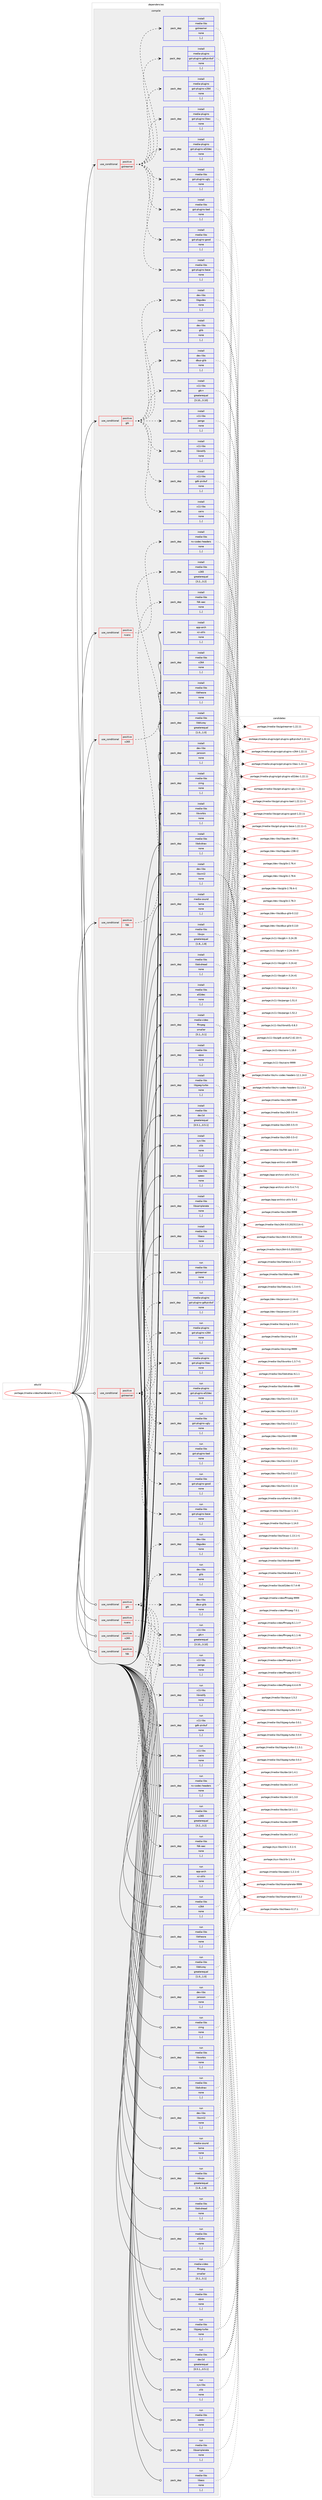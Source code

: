 digraph prolog {

# *************
# Graph options
# *************

newrank=true;
concentrate=true;
compound=true;
graph [rankdir=LR,fontname=Helvetica,fontsize=10,ranksep=1.5];#, ranksep=2.5, nodesep=0.2];
edge  [arrowhead=vee];
node  [fontname=Helvetica,fontsize=10];

# **********
# The ebuild
# **********

subgraph cluster_leftcol {
color=gray;
label=<<i>ebuild</i>>;
id [label="portage://media-video/handbrake-1.5.1-r1", color=red, width=4, href="../media-video/handbrake-1.5.1-r1.svg"];
}

# ****************
# The dependencies
# ****************

subgraph cluster_midcol {
color=gray;
label=<<i>dependencies</i>>;
subgraph cluster_compile {
fillcolor="#eeeeee";
style=filled;
label=<<i>compile</i>>;
subgraph cond84003 {
dependency328172 [label=<<TABLE BORDER="0" CELLBORDER="1" CELLSPACING="0" CELLPADDING="4"><TR><TD ROWSPAN="3" CELLPADDING="10">use_conditional</TD></TR><TR><TD>positive</TD></TR><TR><TD>fdk</TD></TR></TABLE>>, shape=none, color=red];
subgraph pack241638 {
dependency328173 [label=<<TABLE BORDER="0" CELLBORDER="1" CELLSPACING="0" CELLPADDING="4" WIDTH="220"><TR><TD ROWSPAN="6" CELLPADDING="30">pack_dep</TD></TR><TR><TD WIDTH="110">install</TD></TR><TR><TD>media-libs</TD></TR><TR><TD>fdk-aac</TD></TR><TR><TD>none</TD></TR><TR><TD>[,,]</TD></TR></TABLE>>, shape=none, color=blue];
}
dependency328172:e -> dependency328173:w [weight=20,style="dashed",arrowhead="vee"];
}
id:e -> dependency328172:w [weight=20,style="solid",arrowhead="vee"];
subgraph cond84004 {
dependency328174 [label=<<TABLE BORDER="0" CELLBORDER="1" CELLSPACING="0" CELLPADDING="4"><TR><TD ROWSPAN="3" CELLPADDING="10">use_conditional</TD></TR><TR><TD>positive</TD></TR><TR><TD>gstreamer</TD></TR></TABLE>>, shape=none, color=red];
subgraph pack241639 {
dependency328175 [label=<<TABLE BORDER="0" CELLBORDER="1" CELLSPACING="0" CELLPADDING="4" WIDTH="220"><TR><TD ROWSPAN="6" CELLPADDING="30">pack_dep</TD></TR><TR><TD WIDTH="110">install</TD></TR><TR><TD>media-libs</TD></TR><TR><TD>gstreamer</TD></TR><TR><TD>none</TD></TR><TR><TD>[,,]</TD></TR></TABLE>>, shape=none, color=blue];
}
dependency328174:e -> dependency328175:w [weight=20,style="dashed",arrowhead="vee"];
subgraph pack241640 {
dependency328176 [label=<<TABLE BORDER="0" CELLBORDER="1" CELLSPACING="0" CELLPADDING="4" WIDTH="220"><TR><TD ROWSPAN="6" CELLPADDING="30">pack_dep</TD></TR><TR><TD WIDTH="110">install</TD></TR><TR><TD>media-libs</TD></TR><TR><TD>gst-plugins-base</TD></TR><TR><TD>none</TD></TR><TR><TD>[,,]</TD></TR></TABLE>>, shape=none, color=blue];
}
dependency328174:e -> dependency328176:w [weight=20,style="dashed",arrowhead="vee"];
subgraph pack241641 {
dependency328177 [label=<<TABLE BORDER="0" CELLBORDER="1" CELLSPACING="0" CELLPADDING="4" WIDTH="220"><TR><TD ROWSPAN="6" CELLPADDING="30">pack_dep</TD></TR><TR><TD WIDTH="110">install</TD></TR><TR><TD>media-libs</TD></TR><TR><TD>gst-plugins-good</TD></TR><TR><TD>none</TD></TR><TR><TD>[,,]</TD></TR></TABLE>>, shape=none, color=blue];
}
dependency328174:e -> dependency328177:w [weight=20,style="dashed",arrowhead="vee"];
subgraph pack241642 {
dependency328178 [label=<<TABLE BORDER="0" CELLBORDER="1" CELLSPACING="0" CELLPADDING="4" WIDTH="220"><TR><TD ROWSPAN="6" CELLPADDING="30">pack_dep</TD></TR><TR><TD WIDTH="110">install</TD></TR><TR><TD>media-libs</TD></TR><TR><TD>gst-plugins-bad</TD></TR><TR><TD>none</TD></TR><TR><TD>[,,]</TD></TR></TABLE>>, shape=none, color=blue];
}
dependency328174:e -> dependency328178:w [weight=20,style="dashed",arrowhead="vee"];
subgraph pack241643 {
dependency328179 [label=<<TABLE BORDER="0" CELLBORDER="1" CELLSPACING="0" CELLPADDING="4" WIDTH="220"><TR><TD ROWSPAN="6" CELLPADDING="30">pack_dep</TD></TR><TR><TD WIDTH="110">install</TD></TR><TR><TD>media-libs</TD></TR><TR><TD>gst-plugins-ugly</TD></TR><TR><TD>none</TD></TR><TR><TD>[,,]</TD></TR></TABLE>>, shape=none, color=blue];
}
dependency328174:e -> dependency328179:w [weight=20,style="dashed",arrowhead="vee"];
subgraph pack241644 {
dependency328180 [label=<<TABLE BORDER="0" CELLBORDER="1" CELLSPACING="0" CELLPADDING="4" WIDTH="220"><TR><TD ROWSPAN="6" CELLPADDING="30">pack_dep</TD></TR><TR><TD WIDTH="110">install</TD></TR><TR><TD>media-plugins</TD></TR><TR><TD>gst-plugins-a52dec</TD></TR><TR><TD>none</TD></TR><TR><TD>[,,]</TD></TR></TABLE>>, shape=none, color=blue];
}
dependency328174:e -> dependency328180:w [weight=20,style="dashed",arrowhead="vee"];
subgraph pack241645 {
dependency328181 [label=<<TABLE BORDER="0" CELLBORDER="1" CELLSPACING="0" CELLPADDING="4" WIDTH="220"><TR><TD ROWSPAN="6" CELLPADDING="30">pack_dep</TD></TR><TR><TD WIDTH="110">install</TD></TR><TR><TD>media-plugins</TD></TR><TR><TD>gst-plugins-libav</TD></TR><TR><TD>none</TD></TR><TR><TD>[,,]</TD></TR></TABLE>>, shape=none, color=blue];
}
dependency328174:e -> dependency328181:w [weight=20,style="dashed",arrowhead="vee"];
subgraph pack241646 {
dependency328182 [label=<<TABLE BORDER="0" CELLBORDER="1" CELLSPACING="0" CELLPADDING="4" WIDTH="220"><TR><TD ROWSPAN="6" CELLPADDING="30">pack_dep</TD></TR><TR><TD WIDTH="110">install</TD></TR><TR><TD>media-plugins</TD></TR><TR><TD>gst-plugins-x264</TD></TR><TR><TD>none</TD></TR><TR><TD>[,,]</TD></TR></TABLE>>, shape=none, color=blue];
}
dependency328174:e -> dependency328182:w [weight=20,style="dashed",arrowhead="vee"];
subgraph pack241647 {
dependency328183 [label=<<TABLE BORDER="0" CELLBORDER="1" CELLSPACING="0" CELLPADDING="4" WIDTH="220"><TR><TD ROWSPAN="6" CELLPADDING="30">pack_dep</TD></TR><TR><TD WIDTH="110">install</TD></TR><TR><TD>media-plugins</TD></TR><TR><TD>gst-plugins-gdkpixbuf</TD></TR><TR><TD>none</TD></TR><TR><TD>[,,]</TD></TR></TABLE>>, shape=none, color=blue];
}
dependency328174:e -> dependency328183:w [weight=20,style="dashed",arrowhead="vee"];
}
id:e -> dependency328174:w [weight=20,style="solid",arrowhead="vee"];
subgraph cond84005 {
dependency328184 [label=<<TABLE BORDER="0" CELLBORDER="1" CELLSPACING="0" CELLPADDING="4"><TR><TD ROWSPAN="3" CELLPADDING="10">use_conditional</TD></TR><TR><TD>positive</TD></TR><TR><TD>gtk</TD></TR></TABLE>>, shape=none, color=red];
subgraph pack241648 {
dependency328185 [label=<<TABLE BORDER="0" CELLBORDER="1" CELLSPACING="0" CELLPADDING="4" WIDTH="220"><TR><TD ROWSPAN="6" CELLPADDING="30">pack_dep</TD></TR><TR><TD WIDTH="110">install</TD></TR><TR><TD>x11-libs</TD></TR><TR><TD>gtk+</TD></TR><TR><TD>greaterequal</TD></TR><TR><TD>[3.10,,,3.10]</TD></TR></TABLE>>, shape=none, color=blue];
}
dependency328184:e -> dependency328185:w [weight=20,style="dashed",arrowhead="vee"];
subgraph pack241649 {
dependency328186 [label=<<TABLE BORDER="0" CELLBORDER="1" CELLSPACING="0" CELLPADDING="4" WIDTH="220"><TR><TD ROWSPAN="6" CELLPADDING="30">pack_dep</TD></TR><TR><TD WIDTH="110">install</TD></TR><TR><TD>dev-libs</TD></TR><TR><TD>dbus-glib</TD></TR><TR><TD>none</TD></TR><TR><TD>[,,]</TD></TR></TABLE>>, shape=none, color=blue];
}
dependency328184:e -> dependency328186:w [weight=20,style="dashed",arrowhead="vee"];
subgraph pack241650 {
dependency328187 [label=<<TABLE BORDER="0" CELLBORDER="1" CELLSPACING="0" CELLPADDING="4" WIDTH="220"><TR><TD ROWSPAN="6" CELLPADDING="30">pack_dep</TD></TR><TR><TD WIDTH="110">install</TD></TR><TR><TD>dev-libs</TD></TR><TR><TD>glib</TD></TR><TR><TD>none</TD></TR><TR><TD>[,,]</TD></TR></TABLE>>, shape=none, color=blue];
}
dependency328184:e -> dependency328187:w [weight=20,style="dashed",arrowhead="vee"];
subgraph pack241651 {
dependency328188 [label=<<TABLE BORDER="0" CELLBORDER="1" CELLSPACING="0" CELLPADDING="4" WIDTH="220"><TR><TD ROWSPAN="6" CELLPADDING="30">pack_dep</TD></TR><TR><TD WIDTH="110">install</TD></TR><TR><TD>dev-libs</TD></TR><TR><TD>libgudev</TD></TR><TR><TD>none</TD></TR><TR><TD>[,,]</TD></TR></TABLE>>, shape=none, color=blue];
}
dependency328184:e -> dependency328188:w [weight=20,style="dashed",arrowhead="vee"];
subgraph pack241652 {
dependency328189 [label=<<TABLE BORDER="0" CELLBORDER="1" CELLSPACING="0" CELLPADDING="4" WIDTH="220"><TR><TD ROWSPAN="6" CELLPADDING="30">pack_dep</TD></TR><TR><TD WIDTH="110">install</TD></TR><TR><TD>x11-libs</TD></TR><TR><TD>cairo</TD></TR><TR><TD>none</TD></TR><TR><TD>[,,]</TD></TR></TABLE>>, shape=none, color=blue];
}
dependency328184:e -> dependency328189:w [weight=20,style="dashed",arrowhead="vee"];
subgraph pack241653 {
dependency328190 [label=<<TABLE BORDER="0" CELLBORDER="1" CELLSPACING="0" CELLPADDING="4" WIDTH="220"><TR><TD ROWSPAN="6" CELLPADDING="30">pack_dep</TD></TR><TR><TD WIDTH="110">install</TD></TR><TR><TD>x11-libs</TD></TR><TR><TD>gdk-pixbuf</TD></TR><TR><TD>none</TD></TR><TR><TD>[,,]</TD></TR></TABLE>>, shape=none, color=blue];
}
dependency328184:e -> dependency328190:w [weight=20,style="dashed",arrowhead="vee"];
subgraph pack241654 {
dependency328191 [label=<<TABLE BORDER="0" CELLBORDER="1" CELLSPACING="0" CELLPADDING="4" WIDTH="220"><TR><TD ROWSPAN="6" CELLPADDING="30">pack_dep</TD></TR><TR><TD WIDTH="110">install</TD></TR><TR><TD>x11-libs</TD></TR><TR><TD>libnotify</TD></TR><TR><TD>none</TD></TR><TR><TD>[,,]</TD></TR></TABLE>>, shape=none, color=blue];
}
dependency328184:e -> dependency328191:w [weight=20,style="dashed",arrowhead="vee"];
subgraph pack241655 {
dependency328192 [label=<<TABLE BORDER="0" CELLBORDER="1" CELLSPACING="0" CELLPADDING="4" WIDTH="220"><TR><TD ROWSPAN="6" CELLPADDING="30">pack_dep</TD></TR><TR><TD WIDTH="110">install</TD></TR><TR><TD>x11-libs</TD></TR><TR><TD>pango</TD></TR><TR><TD>none</TD></TR><TR><TD>[,,]</TD></TR></TABLE>>, shape=none, color=blue];
}
dependency328184:e -> dependency328192:w [weight=20,style="dashed",arrowhead="vee"];
}
id:e -> dependency328184:w [weight=20,style="solid",arrowhead="vee"];
subgraph cond84006 {
dependency328193 [label=<<TABLE BORDER="0" CELLBORDER="1" CELLSPACING="0" CELLPADDING="4"><TR><TD ROWSPAN="3" CELLPADDING="10">use_conditional</TD></TR><TR><TD>positive</TD></TR><TR><TD>nvenc</TD></TR></TABLE>>, shape=none, color=red];
subgraph pack241656 {
dependency328194 [label=<<TABLE BORDER="0" CELLBORDER="1" CELLSPACING="0" CELLPADDING="4" WIDTH="220"><TR><TD ROWSPAN="6" CELLPADDING="30">pack_dep</TD></TR><TR><TD WIDTH="110">install</TD></TR><TR><TD>media-libs</TD></TR><TR><TD>nv-codec-headers</TD></TR><TR><TD>none</TD></TR><TR><TD>[,,]</TD></TR></TABLE>>, shape=none, color=blue];
}
dependency328193:e -> dependency328194:w [weight=20,style="dashed",arrowhead="vee"];
}
id:e -> dependency328193:w [weight=20,style="solid",arrowhead="vee"];
subgraph cond84007 {
dependency328195 [label=<<TABLE BORDER="0" CELLBORDER="1" CELLSPACING="0" CELLPADDING="4"><TR><TD ROWSPAN="3" CELLPADDING="10">use_conditional</TD></TR><TR><TD>positive</TD></TR><TR><TD>x265</TD></TR></TABLE>>, shape=none, color=red];
subgraph pack241657 {
dependency328196 [label=<<TABLE BORDER="0" CELLBORDER="1" CELLSPACING="0" CELLPADDING="4" WIDTH="220"><TR><TD ROWSPAN="6" CELLPADDING="30">pack_dep</TD></TR><TR><TD WIDTH="110">install</TD></TR><TR><TD>media-libs</TD></TR><TR><TD>x265</TD></TR><TR><TD>greaterequal</TD></TR><TR><TD>[3.2,,,3.2]</TD></TR></TABLE>>, shape=none, color=blue];
}
dependency328195:e -> dependency328196:w [weight=20,style="dashed",arrowhead="vee"];
}
id:e -> dependency328195:w [weight=20,style="solid",arrowhead="vee"];
subgraph pack241658 {
dependency328197 [label=<<TABLE BORDER="0" CELLBORDER="1" CELLSPACING="0" CELLPADDING="4" WIDTH="220"><TR><TD ROWSPAN="6" CELLPADDING="30">pack_dep</TD></TR><TR><TD WIDTH="110">install</TD></TR><TR><TD>app-arch</TD></TR><TR><TD>xz-utils</TD></TR><TR><TD>none</TD></TR><TR><TD>[,,]</TD></TR></TABLE>>, shape=none, color=blue];
}
id:e -> dependency328197:w [weight=20,style="solid",arrowhead="vee"];
subgraph pack241659 {
dependency328198 [label=<<TABLE BORDER="0" CELLBORDER="1" CELLSPACING="0" CELLPADDING="4" WIDTH="220"><TR><TD ROWSPAN="6" CELLPADDING="30">pack_dep</TD></TR><TR><TD WIDTH="110">install</TD></TR><TR><TD>dev-libs</TD></TR><TR><TD>jansson</TD></TR><TR><TD>none</TD></TR><TR><TD>[,,]</TD></TR></TABLE>>, shape=none, color=blue];
}
id:e -> dependency328198:w [weight=20,style="solid",arrowhead="vee"];
subgraph pack241660 {
dependency328199 [label=<<TABLE BORDER="0" CELLBORDER="1" CELLSPACING="0" CELLPADDING="4" WIDTH="220"><TR><TD ROWSPAN="6" CELLPADDING="30">pack_dep</TD></TR><TR><TD WIDTH="110">install</TD></TR><TR><TD>dev-libs</TD></TR><TR><TD>libxml2</TD></TR><TR><TD>none</TD></TR><TR><TD>[,,]</TD></TR></TABLE>>, shape=none, color=blue];
}
id:e -> dependency328199:w [weight=20,style="solid",arrowhead="vee"];
subgraph pack241661 {
dependency328200 [label=<<TABLE BORDER="0" CELLBORDER="1" CELLSPACING="0" CELLPADDING="4" WIDTH="220"><TR><TD ROWSPAN="6" CELLPADDING="30">pack_dep</TD></TR><TR><TD WIDTH="110">install</TD></TR><TR><TD>media-libs</TD></TR><TR><TD>a52dec</TD></TR><TR><TD>none</TD></TR><TR><TD>[,,]</TD></TR></TABLE>>, shape=none, color=blue];
}
id:e -> dependency328200:w [weight=20,style="solid",arrowhead="vee"];
subgraph pack241662 {
dependency328201 [label=<<TABLE BORDER="0" CELLBORDER="1" CELLSPACING="0" CELLPADDING="4" WIDTH="220"><TR><TD ROWSPAN="6" CELLPADDING="30">pack_dep</TD></TR><TR><TD WIDTH="110">install</TD></TR><TR><TD>media-libs</TD></TR><TR><TD>dav1d</TD></TR><TR><TD>greaterequal</TD></TR><TR><TD>[0.5.1,,,0.5.1]</TD></TR></TABLE>>, shape=none, color=blue];
}
id:e -> dependency328201:w [weight=20,style="solid",arrowhead="vee"];
subgraph pack241663 {
dependency328202 [label=<<TABLE BORDER="0" CELLBORDER="1" CELLSPACING="0" CELLPADDING="4" WIDTH="220"><TR><TD ROWSPAN="6" CELLPADDING="30">pack_dep</TD></TR><TR><TD WIDTH="110">install</TD></TR><TR><TD>media-libs</TD></TR><TR><TD>libass</TD></TR><TR><TD>none</TD></TR><TR><TD>[,,]</TD></TR></TABLE>>, shape=none, color=blue];
}
id:e -> dependency328202:w [weight=20,style="solid",arrowhead="vee"];
subgraph pack241664 {
dependency328203 [label=<<TABLE BORDER="0" CELLBORDER="1" CELLSPACING="0" CELLPADDING="4" WIDTH="220"><TR><TD ROWSPAN="6" CELLPADDING="30">pack_dep</TD></TR><TR><TD WIDTH="110">install</TD></TR><TR><TD>media-libs</TD></TR><TR><TD>libbluray</TD></TR><TR><TD>greaterequal</TD></TR><TR><TD>[1.0,,,1.0]</TD></TR></TABLE>>, shape=none, color=blue];
}
id:e -> dependency328203:w [weight=20,style="solid",arrowhead="vee"];
subgraph pack241665 {
dependency328204 [label=<<TABLE BORDER="0" CELLBORDER="1" CELLSPACING="0" CELLPADDING="4" WIDTH="220"><TR><TD ROWSPAN="6" CELLPADDING="30">pack_dep</TD></TR><TR><TD WIDTH="110">install</TD></TR><TR><TD>media-libs</TD></TR><TR><TD>libdvdnav</TD></TR><TR><TD>none</TD></TR><TR><TD>[,,]</TD></TR></TABLE>>, shape=none, color=blue];
}
id:e -> dependency328204:w [weight=20,style="solid",arrowhead="vee"];
subgraph pack241666 {
dependency328205 [label=<<TABLE BORDER="0" CELLBORDER="1" CELLSPACING="0" CELLPADDING="4" WIDTH="220"><TR><TD ROWSPAN="6" CELLPADDING="30">pack_dep</TD></TR><TR><TD WIDTH="110">install</TD></TR><TR><TD>media-libs</TD></TR><TR><TD>libdvdread</TD></TR><TR><TD>none</TD></TR><TR><TD>[,,]</TD></TR></TABLE>>, shape=none, color=blue];
}
id:e -> dependency328205:w [weight=20,style="solid",arrowhead="vee"];
subgraph pack241667 {
dependency328206 [label=<<TABLE BORDER="0" CELLBORDER="1" CELLSPACING="0" CELLPADDING="4" WIDTH="220"><TR><TD ROWSPAN="6" CELLPADDING="30">pack_dep</TD></TR><TR><TD WIDTH="110">install</TD></TR><TR><TD>media-libs</TD></TR><TR><TD>libjpeg-turbo</TD></TR><TR><TD>none</TD></TR><TR><TD>[,,]</TD></TR></TABLE>>, shape=none, color=blue];
}
id:e -> dependency328206:w [weight=20,style="solid",arrowhead="vee"];
subgraph pack241668 {
dependency328207 [label=<<TABLE BORDER="0" CELLBORDER="1" CELLSPACING="0" CELLPADDING="4" WIDTH="220"><TR><TD ROWSPAN="6" CELLPADDING="30">pack_dep</TD></TR><TR><TD WIDTH="110">install</TD></TR><TR><TD>media-libs</TD></TR><TR><TD>libsamplerate</TD></TR><TR><TD>none</TD></TR><TR><TD>[,,]</TD></TR></TABLE>>, shape=none, color=blue];
}
id:e -> dependency328207:w [weight=20,style="solid",arrowhead="vee"];
subgraph pack241669 {
dependency328208 [label=<<TABLE BORDER="0" CELLBORDER="1" CELLSPACING="0" CELLPADDING="4" WIDTH="220"><TR><TD ROWSPAN="6" CELLPADDING="30">pack_dep</TD></TR><TR><TD WIDTH="110">install</TD></TR><TR><TD>media-libs</TD></TR><TR><TD>libtheora</TD></TR><TR><TD>none</TD></TR><TR><TD>[,,]</TD></TR></TABLE>>, shape=none, color=blue];
}
id:e -> dependency328208:w [weight=20,style="solid",arrowhead="vee"];
subgraph pack241670 {
dependency328209 [label=<<TABLE BORDER="0" CELLBORDER="1" CELLSPACING="0" CELLPADDING="4" WIDTH="220"><TR><TD ROWSPAN="6" CELLPADDING="30">pack_dep</TD></TR><TR><TD WIDTH="110">install</TD></TR><TR><TD>media-libs</TD></TR><TR><TD>libvorbis</TD></TR><TR><TD>none</TD></TR><TR><TD>[,,]</TD></TR></TABLE>>, shape=none, color=blue];
}
id:e -> dependency328209:w [weight=20,style="solid",arrowhead="vee"];
subgraph pack241671 {
dependency328210 [label=<<TABLE BORDER="0" CELLBORDER="1" CELLSPACING="0" CELLPADDING="4" WIDTH="220"><TR><TD ROWSPAN="6" CELLPADDING="30">pack_dep</TD></TR><TR><TD WIDTH="110">install</TD></TR><TR><TD>media-libs</TD></TR><TR><TD>libvpx</TD></TR><TR><TD>greaterequal</TD></TR><TR><TD>[1.8,,,1.8]</TD></TR></TABLE>>, shape=none, color=blue];
}
id:e -> dependency328210:w [weight=20,style="solid",arrowhead="vee"];
subgraph pack241672 {
dependency328211 [label=<<TABLE BORDER="0" CELLBORDER="1" CELLSPACING="0" CELLPADDING="4" WIDTH="220"><TR><TD ROWSPAN="6" CELLPADDING="30">pack_dep</TD></TR><TR><TD WIDTH="110">install</TD></TR><TR><TD>media-libs</TD></TR><TR><TD>opus</TD></TR><TR><TD>none</TD></TR><TR><TD>[,,]</TD></TR></TABLE>>, shape=none, color=blue];
}
id:e -> dependency328211:w [weight=20,style="solid",arrowhead="vee"];
subgraph pack241673 {
dependency328212 [label=<<TABLE BORDER="0" CELLBORDER="1" CELLSPACING="0" CELLPADDING="4" WIDTH="220"><TR><TD ROWSPAN="6" CELLPADDING="30">pack_dep</TD></TR><TR><TD WIDTH="110">install</TD></TR><TR><TD>media-libs</TD></TR><TR><TD>speex</TD></TR><TR><TD>none</TD></TR><TR><TD>[,,]</TD></TR></TABLE>>, shape=none, color=blue];
}
id:e -> dependency328212:w [weight=20,style="solid",arrowhead="vee"];
subgraph pack241674 {
dependency328213 [label=<<TABLE BORDER="0" CELLBORDER="1" CELLSPACING="0" CELLPADDING="4" WIDTH="220"><TR><TD ROWSPAN="6" CELLPADDING="30">pack_dep</TD></TR><TR><TD WIDTH="110">install</TD></TR><TR><TD>media-libs</TD></TR><TR><TD>x264</TD></TR><TR><TD>none</TD></TR><TR><TD>[,,]</TD></TR></TABLE>>, shape=none, color=blue];
}
id:e -> dependency328213:w [weight=20,style="solid",arrowhead="vee"];
subgraph pack241675 {
dependency328214 [label=<<TABLE BORDER="0" CELLBORDER="1" CELLSPACING="0" CELLPADDING="4" WIDTH="220"><TR><TD ROWSPAN="6" CELLPADDING="30">pack_dep</TD></TR><TR><TD WIDTH="110">install</TD></TR><TR><TD>media-libs</TD></TR><TR><TD>zimg</TD></TR><TR><TD>none</TD></TR><TR><TD>[,,]</TD></TR></TABLE>>, shape=none, color=blue];
}
id:e -> dependency328214:w [weight=20,style="solid",arrowhead="vee"];
subgraph pack241676 {
dependency328215 [label=<<TABLE BORDER="0" CELLBORDER="1" CELLSPACING="0" CELLPADDING="4" WIDTH="220"><TR><TD ROWSPAN="6" CELLPADDING="30">pack_dep</TD></TR><TR><TD WIDTH="110">install</TD></TR><TR><TD>media-sound</TD></TR><TR><TD>lame</TD></TR><TR><TD>none</TD></TR><TR><TD>[,,]</TD></TR></TABLE>>, shape=none, color=blue];
}
id:e -> dependency328215:w [weight=20,style="solid",arrowhead="vee"];
subgraph pack241677 {
dependency328216 [label=<<TABLE BORDER="0" CELLBORDER="1" CELLSPACING="0" CELLPADDING="4" WIDTH="220"><TR><TD ROWSPAN="6" CELLPADDING="30">pack_dep</TD></TR><TR><TD WIDTH="110">install</TD></TR><TR><TD>media-video</TD></TR><TR><TD>ffmpeg</TD></TR><TR><TD>smaller</TD></TR><TR><TD>[5.1,,,5.1]</TD></TR></TABLE>>, shape=none, color=blue];
}
id:e -> dependency328216:w [weight=20,style="solid",arrowhead="vee"];
subgraph pack241678 {
dependency328217 [label=<<TABLE BORDER="0" CELLBORDER="1" CELLSPACING="0" CELLPADDING="4" WIDTH="220"><TR><TD ROWSPAN="6" CELLPADDING="30">pack_dep</TD></TR><TR><TD WIDTH="110">install</TD></TR><TR><TD>sys-libs</TD></TR><TR><TD>zlib</TD></TR><TR><TD>none</TD></TR><TR><TD>[,,]</TD></TR></TABLE>>, shape=none, color=blue];
}
id:e -> dependency328217:w [weight=20,style="solid",arrowhead="vee"];
}
subgraph cluster_compileandrun {
fillcolor="#eeeeee";
style=filled;
label=<<i>compile and run</i>>;
}
subgraph cluster_run {
fillcolor="#eeeeee";
style=filled;
label=<<i>run</i>>;
subgraph cond84008 {
dependency328218 [label=<<TABLE BORDER="0" CELLBORDER="1" CELLSPACING="0" CELLPADDING="4"><TR><TD ROWSPAN="3" CELLPADDING="10">use_conditional</TD></TR><TR><TD>positive</TD></TR><TR><TD>fdk</TD></TR></TABLE>>, shape=none, color=red];
subgraph pack241679 {
dependency328219 [label=<<TABLE BORDER="0" CELLBORDER="1" CELLSPACING="0" CELLPADDING="4" WIDTH="220"><TR><TD ROWSPAN="6" CELLPADDING="30">pack_dep</TD></TR><TR><TD WIDTH="110">run</TD></TR><TR><TD>media-libs</TD></TR><TR><TD>fdk-aac</TD></TR><TR><TD>none</TD></TR><TR><TD>[,,]</TD></TR></TABLE>>, shape=none, color=blue];
}
dependency328218:e -> dependency328219:w [weight=20,style="dashed",arrowhead="vee"];
}
id:e -> dependency328218:w [weight=20,style="solid",arrowhead="odot"];
subgraph cond84009 {
dependency328220 [label=<<TABLE BORDER="0" CELLBORDER="1" CELLSPACING="0" CELLPADDING="4"><TR><TD ROWSPAN="3" CELLPADDING="10">use_conditional</TD></TR><TR><TD>positive</TD></TR><TR><TD>gstreamer</TD></TR></TABLE>>, shape=none, color=red];
subgraph pack241680 {
dependency328221 [label=<<TABLE BORDER="0" CELLBORDER="1" CELLSPACING="0" CELLPADDING="4" WIDTH="220"><TR><TD ROWSPAN="6" CELLPADDING="30">pack_dep</TD></TR><TR><TD WIDTH="110">run</TD></TR><TR><TD>media-libs</TD></TR><TR><TD>gstreamer</TD></TR><TR><TD>none</TD></TR><TR><TD>[,,]</TD></TR></TABLE>>, shape=none, color=blue];
}
dependency328220:e -> dependency328221:w [weight=20,style="dashed",arrowhead="vee"];
subgraph pack241681 {
dependency328222 [label=<<TABLE BORDER="0" CELLBORDER="1" CELLSPACING="0" CELLPADDING="4" WIDTH="220"><TR><TD ROWSPAN="6" CELLPADDING="30">pack_dep</TD></TR><TR><TD WIDTH="110">run</TD></TR><TR><TD>media-libs</TD></TR><TR><TD>gst-plugins-base</TD></TR><TR><TD>none</TD></TR><TR><TD>[,,]</TD></TR></TABLE>>, shape=none, color=blue];
}
dependency328220:e -> dependency328222:w [weight=20,style="dashed",arrowhead="vee"];
subgraph pack241682 {
dependency328223 [label=<<TABLE BORDER="0" CELLBORDER="1" CELLSPACING="0" CELLPADDING="4" WIDTH="220"><TR><TD ROWSPAN="6" CELLPADDING="30">pack_dep</TD></TR><TR><TD WIDTH="110">run</TD></TR><TR><TD>media-libs</TD></TR><TR><TD>gst-plugins-good</TD></TR><TR><TD>none</TD></TR><TR><TD>[,,]</TD></TR></TABLE>>, shape=none, color=blue];
}
dependency328220:e -> dependency328223:w [weight=20,style="dashed",arrowhead="vee"];
subgraph pack241683 {
dependency328224 [label=<<TABLE BORDER="0" CELLBORDER="1" CELLSPACING="0" CELLPADDING="4" WIDTH="220"><TR><TD ROWSPAN="6" CELLPADDING="30">pack_dep</TD></TR><TR><TD WIDTH="110">run</TD></TR><TR><TD>media-libs</TD></TR><TR><TD>gst-plugins-bad</TD></TR><TR><TD>none</TD></TR><TR><TD>[,,]</TD></TR></TABLE>>, shape=none, color=blue];
}
dependency328220:e -> dependency328224:w [weight=20,style="dashed",arrowhead="vee"];
subgraph pack241684 {
dependency328225 [label=<<TABLE BORDER="0" CELLBORDER="1" CELLSPACING="0" CELLPADDING="4" WIDTH="220"><TR><TD ROWSPAN="6" CELLPADDING="30">pack_dep</TD></TR><TR><TD WIDTH="110">run</TD></TR><TR><TD>media-libs</TD></TR><TR><TD>gst-plugins-ugly</TD></TR><TR><TD>none</TD></TR><TR><TD>[,,]</TD></TR></TABLE>>, shape=none, color=blue];
}
dependency328220:e -> dependency328225:w [weight=20,style="dashed",arrowhead="vee"];
subgraph pack241685 {
dependency328226 [label=<<TABLE BORDER="0" CELLBORDER="1" CELLSPACING="0" CELLPADDING="4" WIDTH="220"><TR><TD ROWSPAN="6" CELLPADDING="30">pack_dep</TD></TR><TR><TD WIDTH="110">run</TD></TR><TR><TD>media-plugins</TD></TR><TR><TD>gst-plugins-a52dec</TD></TR><TR><TD>none</TD></TR><TR><TD>[,,]</TD></TR></TABLE>>, shape=none, color=blue];
}
dependency328220:e -> dependency328226:w [weight=20,style="dashed",arrowhead="vee"];
subgraph pack241686 {
dependency328227 [label=<<TABLE BORDER="0" CELLBORDER="1" CELLSPACING="0" CELLPADDING="4" WIDTH="220"><TR><TD ROWSPAN="6" CELLPADDING="30">pack_dep</TD></TR><TR><TD WIDTH="110">run</TD></TR><TR><TD>media-plugins</TD></TR><TR><TD>gst-plugins-libav</TD></TR><TR><TD>none</TD></TR><TR><TD>[,,]</TD></TR></TABLE>>, shape=none, color=blue];
}
dependency328220:e -> dependency328227:w [weight=20,style="dashed",arrowhead="vee"];
subgraph pack241687 {
dependency328228 [label=<<TABLE BORDER="0" CELLBORDER="1" CELLSPACING="0" CELLPADDING="4" WIDTH="220"><TR><TD ROWSPAN="6" CELLPADDING="30">pack_dep</TD></TR><TR><TD WIDTH="110">run</TD></TR><TR><TD>media-plugins</TD></TR><TR><TD>gst-plugins-x264</TD></TR><TR><TD>none</TD></TR><TR><TD>[,,]</TD></TR></TABLE>>, shape=none, color=blue];
}
dependency328220:e -> dependency328228:w [weight=20,style="dashed",arrowhead="vee"];
subgraph pack241688 {
dependency328229 [label=<<TABLE BORDER="0" CELLBORDER="1" CELLSPACING="0" CELLPADDING="4" WIDTH="220"><TR><TD ROWSPAN="6" CELLPADDING="30">pack_dep</TD></TR><TR><TD WIDTH="110">run</TD></TR><TR><TD>media-plugins</TD></TR><TR><TD>gst-plugins-gdkpixbuf</TD></TR><TR><TD>none</TD></TR><TR><TD>[,,]</TD></TR></TABLE>>, shape=none, color=blue];
}
dependency328220:e -> dependency328229:w [weight=20,style="dashed",arrowhead="vee"];
}
id:e -> dependency328220:w [weight=20,style="solid",arrowhead="odot"];
subgraph cond84010 {
dependency328230 [label=<<TABLE BORDER="0" CELLBORDER="1" CELLSPACING="0" CELLPADDING="4"><TR><TD ROWSPAN="3" CELLPADDING="10">use_conditional</TD></TR><TR><TD>positive</TD></TR><TR><TD>gtk</TD></TR></TABLE>>, shape=none, color=red];
subgraph pack241689 {
dependency328231 [label=<<TABLE BORDER="0" CELLBORDER="1" CELLSPACING="0" CELLPADDING="4" WIDTH="220"><TR><TD ROWSPAN="6" CELLPADDING="30">pack_dep</TD></TR><TR><TD WIDTH="110">run</TD></TR><TR><TD>x11-libs</TD></TR><TR><TD>gtk+</TD></TR><TR><TD>greaterequal</TD></TR><TR><TD>[3.10,,,3.10]</TD></TR></TABLE>>, shape=none, color=blue];
}
dependency328230:e -> dependency328231:w [weight=20,style="dashed",arrowhead="vee"];
subgraph pack241690 {
dependency328232 [label=<<TABLE BORDER="0" CELLBORDER="1" CELLSPACING="0" CELLPADDING="4" WIDTH="220"><TR><TD ROWSPAN="6" CELLPADDING="30">pack_dep</TD></TR><TR><TD WIDTH="110">run</TD></TR><TR><TD>dev-libs</TD></TR><TR><TD>dbus-glib</TD></TR><TR><TD>none</TD></TR><TR><TD>[,,]</TD></TR></TABLE>>, shape=none, color=blue];
}
dependency328230:e -> dependency328232:w [weight=20,style="dashed",arrowhead="vee"];
subgraph pack241691 {
dependency328233 [label=<<TABLE BORDER="0" CELLBORDER="1" CELLSPACING="0" CELLPADDING="4" WIDTH="220"><TR><TD ROWSPAN="6" CELLPADDING="30">pack_dep</TD></TR><TR><TD WIDTH="110">run</TD></TR><TR><TD>dev-libs</TD></TR><TR><TD>glib</TD></TR><TR><TD>none</TD></TR><TR><TD>[,,]</TD></TR></TABLE>>, shape=none, color=blue];
}
dependency328230:e -> dependency328233:w [weight=20,style="dashed",arrowhead="vee"];
subgraph pack241692 {
dependency328234 [label=<<TABLE BORDER="0" CELLBORDER="1" CELLSPACING="0" CELLPADDING="4" WIDTH="220"><TR><TD ROWSPAN="6" CELLPADDING="30">pack_dep</TD></TR><TR><TD WIDTH="110">run</TD></TR><TR><TD>dev-libs</TD></TR><TR><TD>libgudev</TD></TR><TR><TD>none</TD></TR><TR><TD>[,,]</TD></TR></TABLE>>, shape=none, color=blue];
}
dependency328230:e -> dependency328234:w [weight=20,style="dashed",arrowhead="vee"];
subgraph pack241693 {
dependency328235 [label=<<TABLE BORDER="0" CELLBORDER="1" CELLSPACING="0" CELLPADDING="4" WIDTH="220"><TR><TD ROWSPAN="6" CELLPADDING="30">pack_dep</TD></TR><TR><TD WIDTH="110">run</TD></TR><TR><TD>x11-libs</TD></TR><TR><TD>cairo</TD></TR><TR><TD>none</TD></TR><TR><TD>[,,]</TD></TR></TABLE>>, shape=none, color=blue];
}
dependency328230:e -> dependency328235:w [weight=20,style="dashed",arrowhead="vee"];
subgraph pack241694 {
dependency328236 [label=<<TABLE BORDER="0" CELLBORDER="1" CELLSPACING="0" CELLPADDING="4" WIDTH="220"><TR><TD ROWSPAN="6" CELLPADDING="30">pack_dep</TD></TR><TR><TD WIDTH="110">run</TD></TR><TR><TD>x11-libs</TD></TR><TR><TD>gdk-pixbuf</TD></TR><TR><TD>none</TD></TR><TR><TD>[,,]</TD></TR></TABLE>>, shape=none, color=blue];
}
dependency328230:e -> dependency328236:w [weight=20,style="dashed",arrowhead="vee"];
subgraph pack241695 {
dependency328237 [label=<<TABLE BORDER="0" CELLBORDER="1" CELLSPACING="0" CELLPADDING="4" WIDTH="220"><TR><TD ROWSPAN="6" CELLPADDING="30">pack_dep</TD></TR><TR><TD WIDTH="110">run</TD></TR><TR><TD>x11-libs</TD></TR><TR><TD>libnotify</TD></TR><TR><TD>none</TD></TR><TR><TD>[,,]</TD></TR></TABLE>>, shape=none, color=blue];
}
dependency328230:e -> dependency328237:w [weight=20,style="dashed",arrowhead="vee"];
subgraph pack241696 {
dependency328238 [label=<<TABLE BORDER="0" CELLBORDER="1" CELLSPACING="0" CELLPADDING="4" WIDTH="220"><TR><TD ROWSPAN="6" CELLPADDING="30">pack_dep</TD></TR><TR><TD WIDTH="110">run</TD></TR><TR><TD>x11-libs</TD></TR><TR><TD>pango</TD></TR><TR><TD>none</TD></TR><TR><TD>[,,]</TD></TR></TABLE>>, shape=none, color=blue];
}
dependency328230:e -> dependency328238:w [weight=20,style="dashed",arrowhead="vee"];
}
id:e -> dependency328230:w [weight=20,style="solid",arrowhead="odot"];
subgraph cond84011 {
dependency328239 [label=<<TABLE BORDER="0" CELLBORDER="1" CELLSPACING="0" CELLPADDING="4"><TR><TD ROWSPAN="3" CELLPADDING="10">use_conditional</TD></TR><TR><TD>positive</TD></TR><TR><TD>nvenc</TD></TR></TABLE>>, shape=none, color=red];
subgraph pack241697 {
dependency328240 [label=<<TABLE BORDER="0" CELLBORDER="1" CELLSPACING="0" CELLPADDING="4" WIDTH="220"><TR><TD ROWSPAN="6" CELLPADDING="30">pack_dep</TD></TR><TR><TD WIDTH="110">run</TD></TR><TR><TD>media-libs</TD></TR><TR><TD>nv-codec-headers</TD></TR><TR><TD>none</TD></TR><TR><TD>[,,]</TD></TR></TABLE>>, shape=none, color=blue];
}
dependency328239:e -> dependency328240:w [weight=20,style="dashed",arrowhead="vee"];
}
id:e -> dependency328239:w [weight=20,style="solid",arrowhead="odot"];
subgraph cond84012 {
dependency328241 [label=<<TABLE BORDER="0" CELLBORDER="1" CELLSPACING="0" CELLPADDING="4"><TR><TD ROWSPAN="3" CELLPADDING="10">use_conditional</TD></TR><TR><TD>positive</TD></TR><TR><TD>x265</TD></TR></TABLE>>, shape=none, color=red];
subgraph pack241698 {
dependency328242 [label=<<TABLE BORDER="0" CELLBORDER="1" CELLSPACING="0" CELLPADDING="4" WIDTH="220"><TR><TD ROWSPAN="6" CELLPADDING="30">pack_dep</TD></TR><TR><TD WIDTH="110">run</TD></TR><TR><TD>media-libs</TD></TR><TR><TD>x265</TD></TR><TR><TD>greaterequal</TD></TR><TR><TD>[3.2,,,3.2]</TD></TR></TABLE>>, shape=none, color=blue];
}
dependency328241:e -> dependency328242:w [weight=20,style="dashed",arrowhead="vee"];
}
id:e -> dependency328241:w [weight=20,style="solid",arrowhead="odot"];
subgraph pack241699 {
dependency328243 [label=<<TABLE BORDER="0" CELLBORDER="1" CELLSPACING="0" CELLPADDING="4" WIDTH="220"><TR><TD ROWSPAN="6" CELLPADDING="30">pack_dep</TD></TR><TR><TD WIDTH="110">run</TD></TR><TR><TD>app-arch</TD></TR><TR><TD>xz-utils</TD></TR><TR><TD>none</TD></TR><TR><TD>[,,]</TD></TR></TABLE>>, shape=none, color=blue];
}
id:e -> dependency328243:w [weight=20,style="solid",arrowhead="odot"];
subgraph pack241700 {
dependency328244 [label=<<TABLE BORDER="0" CELLBORDER="1" CELLSPACING="0" CELLPADDING="4" WIDTH="220"><TR><TD ROWSPAN="6" CELLPADDING="30">pack_dep</TD></TR><TR><TD WIDTH="110">run</TD></TR><TR><TD>dev-libs</TD></TR><TR><TD>jansson</TD></TR><TR><TD>none</TD></TR><TR><TD>[,,]</TD></TR></TABLE>>, shape=none, color=blue];
}
id:e -> dependency328244:w [weight=20,style="solid",arrowhead="odot"];
subgraph pack241701 {
dependency328245 [label=<<TABLE BORDER="0" CELLBORDER="1" CELLSPACING="0" CELLPADDING="4" WIDTH="220"><TR><TD ROWSPAN="6" CELLPADDING="30">pack_dep</TD></TR><TR><TD WIDTH="110">run</TD></TR><TR><TD>dev-libs</TD></TR><TR><TD>libxml2</TD></TR><TR><TD>none</TD></TR><TR><TD>[,,]</TD></TR></TABLE>>, shape=none, color=blue];
}
id:e -> dependency328245:w [weight=20,style="solid",arrowhead="odot"];
subgraph pack241702 {
dependency328246 [label=<<TABLE BORDER="0" CELLBORDER="1" CELLSPACING="0" CELLPADDING="4" WIDTH="220"><TR><TD ROWSPAN="6" CELLPADDING="30">pack_dep</TD></TR><TR><TD WIDTH="110">run</TD></TR><TR><TD>media-libs</TD></TR><TR><TD>a52dec</TD></TR><TR><TD>none</TD></TR><TR><TD>[,,]</TD></TR></TABLE>>, shape=none, color=blue];
}
id:e -> dependency328246:w [weight=20,style="solid",arrowhead="odot"];
subgraph pack241703 {
dependency328247 [label=<<TABLE BORDER="0" CELLBORDER="1" CELLSPACING="0" CELLPADDING="4" WIDTH="220"><TR><TD ROWSPAN="6" CELLPADDING="30">pack_dep</TD></TR><TR><TD WIDTH="110">run</TD></TR><TR><TD>media-libs</TD></TR><TR><TD>dav1d</TD></TR><TR><TD>greaterequal</TD></TR><TR><TD>[0.5.1,,,0.5.1]</TD></TR></TABLE>>, shape=none, color=blue];
}
id:e -> dependency328247:w [weight=20,style="solid",arrowhead="odot"];
subgraph pack241704 {
dependency328248 [label=<<TABLE BORDER="0" CELLBORDER="1" CELLSPACING="0" CELLPADDING="4" WIDTH="220"><TR><TD ROWSPAN="6" CELLPADDING="30">pack_dep</TD></TR><TR><TD WIDTH="110">run</TD></TR><TR><TD>media-libs</TD></TR><TR><TD>libass</TD></TR><TR><TD>none</TD></TR><TR><TD>[,,]</TD></TR></TABLE>>, shape=none, color=blue];
}
id:e -> dependency328248:w [weight=20,style="solid",arrowhead="odot"];
subgraph pack241705 {
dependency328249 [label=<<TABLE BORDER="0" CELLBORDER="1" CELLSPACING="0" CELLPADDING="4" WIDTH="220"><TR><TD ROWSPAN="6" CELLPADDING="30">pack_dep</TD></TR><TR><TD WIDTH="110">run</TD></TR><TR><TD>media-libs</TD></TR><TR><TD>libbluray</TD></TR><TR><TD>greaterequal</TD></TR><TR><TD>[1.0,,,1.0]</TD></TR></TABLE>>, shape=none, color=blue];
}
id:e -> dependency328249:w [weight=20,style="solid",arrowhead="odot"];
subgraph pack241706 {
dependency328250 [label=<<TABLE BORDER="0" CELLBORDER="1" CELLSPACING="0" CELLPADDING="4" WIDTH="220"><TR><TD ROWSPAN="6" CELLPADDING="30">pack_dep</TD></TR><TR><TD WIDTH="110">run</TD></TR><TR><TD>media-libs</TD></TR><TR><TD>libdvdnav</TD></TR><TR><TD>none</TD></TR><TR><TD>[,,]</TD></TR></TABLE>>, shape=none, color=blue];
}
id:e -> dependency328250:w [weight=20,style="solid",arrowhead="odot"];
subgraph pack241707 {
dependency328251 [label=<<TABLE BORDER="0" CELLBORDER="1" CELLSPACING="0" CELLPADDING="4" WIDTH="220"><TR><TD ROWSPAN="6" CELLPADDING="30">pack_dep</TD></TR><TR><TD WIDTH="110">run</TD></TR><TR><TD>media-libs</TD></TR><TR><TD>libdvdread</TD></TR><TR><TD>none</TD></TR><TR><TD>[,,]</TD></TR></TABLE>>, shape=none, color=blue];
}
id:e -> dependency328251:w [weight=20,style="solid",arrowhead="odot"];
subgraph pack241708 {
dependency328252 [label=<<TABLE BORDER="0" CELLBORDER="1" CELLSPACING="0" CELLPADDING="4" WIDTH="220"><TR><TD ROWSPAN="6" CELLPADDING="30">pack_dep</TD></TR><TR><TD WIDTH="110">run</TD></TR><TR><TD>media-libs</TD></TR><TR><TD>libjpeg-turbo</TD></TR><TR><TD>none</TD></TR><TR><TD>[,,]</TD></TR></TABLE>>, shape=none, color=blue];
}
id:e -> dependency328252:w [weight=20,style="solid",arrowhead="odot"];
subgraph pack241709 {
dependency328253 [label=<<TABLE BORDER="0" CELLBORDER="1" CELLSPACING="0" CELLPADDING="4" WIDTH="220"><TR><TD ROWSPAN="6" CELLPADDING="30">pack_dep</TD></TR><TR><TD WIDTH="110">run</TD></TR><TR><TD>media-libs</TD></TR><TR><TD>libsamplerate</TD></TR><TR><TD>none</TD></TR><TR><TD>[,,]</TD></TR></TABLE>>, shape=none, color=blue];
}
id:e -> dependency328253:w [weight=20,style="solid",arrowhead="odot"];
subgraph pack241710 {
dependency328254 [label=<<TABLE BORDER="0" CELLBORDER="1" CELLSPACING="0" CELLPADDING="4" WIDTH="220"><TR><TD ROWSPAN="6" CELLPADDING="30">pack_dep</TD></TR><TR><TD WIDTH="110">run</TD></TR><TR><TD>media-libs</TD></TR><TR><TD>libtheora</TD></TR><TR><TD>none</TD></TR><TR><TD>[,,]</TD></TR></TABLE>>, shape=none, color=blue];
}
id:e -> dependency328254:w [weight=20,style="solid",arrowhead="odot"];
subgraph pack241711 {
dependency328255 [label=<<TABLE BORDER="0" CELLBORDER="1" CELLSPACING="0" CELLPADDING="4" WIDTH="220"><TR><TD ROWSPAN="6" CELLPADDING="30">pack_dep</TD></TR><TR><TD WIDTH="110">run</TD></TR><TR><TD>media-libs</TD></TR><TR><TD>libvorbis</TD></TR><TR><TD>none</TD></TR><TR><TD>[,,]</TD></TR></TABLE>>, shape=none, color=blue];
}
id:e -> dependency328255:w [weight=20,style="solid",arrowhead="odot"];
subgraph pack241712 {
dependency328256 [label=<<TABLE BORDER="0" CELLBORDER="1" CELLSPACING="0" CELLPADDING="4" WIDTH="220"><TR><TD ROWSPAN="6" CELLPADDING="30">pack_dep</TD></TR><TR><TD WIDTH="110">run</TD></TR><TR><TD>media-libs</TD></TR><TR><TD>libvpx</TD></TR><TR><TD>greaterequal</TD></TR><TR><TD>[1.8,,,1.8]</TD></TR></TABLE>>, shape=none, color=blue];
}
id:e -> dependency328256:w [weight=20,style="solid",arrowhead="odot"];
subgraph pack241713 {
dependency328257 [label=<<TABLE BORDER="0" CELLBORDER="1" CELLSPACING="0" CELLPADDING="4" WIDTH="220"><TR><TD ROWSPAN="6" CELLPADDING="30">pack_dep</TD></TR><TR><TD WIDTH="110">run</TD></TR><TR><TD>media-libs</TD></TR><TR><TD>opus</TD></TR><TR><TD>none</TD></TR><TR><TD>[,,]</TD></TR></TABLE>>, shape=none, color=blue];
}
id:e -> dependency328257:w [weight=20,style="solid",arrowhead="odot"];
subgraph pack241714 {
dependency328258 [label=<<TABLE BORDER="0" CELLBORDER="1" CELLSPACING="0" CELLPADDING="4" WIDTH="220"><TR><TD ROWSPAN="6" CELLPADDING="30">pack_dep</TD></TR><TR><TD WIDTH="110">run</TD></TR><TR><TD>media-libs</TD></TR><TR><TD>speex</TD></TR><TR><TD>none</TD></TR><TR><TD>[,,]</TD></TR></TABLE>>, shape=none, color=blue];
}
id:e -> dependency328258:w [weight=20,style="solid",arrowhead="odot"];
subgraph pack241715 {
dependency328259 [label=<<TABLE BORDER="0" CELLBORDER="1" CELLSPACING="0" CELLPADDING="4" WIDTH="220"><TR><TD ROWSPAN="6" CELLPADDING="30">pack_dep</TD></TR><TR><TD WIDTH="110">run</TD></TR><TR><TD>media-libs</TD></TR><TR><TD>x264</TD></TR><TR><TD>none</TD></TR><TR><TD>[,,]</TD></TR></TABLE>>, shape=none, color=blue];
}
id:e -> dependency328259:w [weight=20,style="solid",arrowhead="odot"];
subgraph pack241716 {
dependency328260 [label=<<TABLE BORDER="0" CELLBORDER="1" CELLSPACING="0" CELLPADDING="4" WIDTH="220"><TR><TD ROWSPAN="6" CELLPADDING="30">pack_dep</TD></TR><TR><TD WIDTH="110">run</TD></TR><TR><TD>media-libs</TD></TR><TR><TD>zimg</TD></TR><TR><TD>none</TD></TR><TR><TD>[,,]</TD></TR></TABLE>>, shape=none, color=blue];
}
id:e -> dependency328260:w [weight=20,style="solid",arrowhead="odot"];
subgraph pack241717 {
dependency328261 [label=<<TABLE BORDER="0" CELLBORDER="1" CELLSPACING="0" CELLPADDING="4" WIDTH="220"><TR><TD ROWSPAN="6" CELLPADDING="30">pack_dep</TD></TR><TR><TD WIDTH="110">run</TD></TR><TR><TD>media-sound</TD></TR><TR><TD>lame</TD></TR><TR><TD>none</TD></TR><TR><TD>[,,]</TD></TR></TABLE>>, shape=none, color=blue];
}
id:e -> dependency328261:w [weight=20,style="solid",arrowhead="odot"];
subgraph pack241718 {
dependency328262 [label=<<TABLE BORDER="0" CELLBORDER="1" CELLSPACING="0" CELLPADDING="4" WIDTH="220"><TR><TD ROWSPAN="6" CELLPADDING="30">pack_dep</TD></TR><TR><TD WIDTH="110">run</TD></TR><TR><TD>media-video</TD></TR><TR><TD>ffmpeg</TD></TR><TR><TD>smaller</TD></TR><TR><TD>[5.1,,,5.1]</TD></TR></TABLE>>, shape=none, color=blue];
}
id:e -> dependency328262:w [weight=20,style="solid",arrowhead="odot"];
subgraph pack241719 {
dependency328263 [label=<<TABLE BORDER="0" CELLBORDER="1" CELLSPACING="0" CELLPADDING="4" WIDTH="220"><TR><TD ROWSPAN="6" CELLPADDING="30">pack_dep</TD></TR><TR><TD WIDTH="110">run</TD></TR><TR><TD>sys-libs</TD></TR><TR><TD>zlib</TD></TR><TR><TD>none</TD></TR><TR><TD>[,,]</TD></TR></TABLE>>, shape=none, color=blue];
}
id:e -> dependency328263:w [weight=20,style="solid",arrowhead="odot"];
}
}

# **************
# The candidates
# **************

subgraph cluster_choices {
rank=same;
color=gray;
label=<<i>candidates</i>>;

subgraph choice241638 {
color=black;
nodesep=1;
choice1091011001059745108105981154710210010745979799455046484651 [label="portage://media-libs/fdk-aac-2.0.3", color=red, width=4,href="../media-libs/fdk-aac-2.0.3.svg"];
dependency328173:e -> choice1091011001059745108105981154710210010745979799455046484651:w [style=dotted,weight="100"];
}
subgraph choice241639 {
color=black;
nodesep=1;
choice10910110010597451081059811547103115116114101971091011144549465050464949 [label="portage://media-libs/gstreamer-1.22.11", color=red, width=4,href="../media-libs/gstreamer-1.22.11.svg"];
dependency328175:e -> choice10910110010597451081059811547103115116114101971091011144549465050464949:w [style=dotted,weight="100"];
}
subgraph choice241640 {
color=black;
nodesep=1;
choice109101100105974510810598115471031151164511210811710310511011545989711510145494650504649494511449 [label="portage://media-libs/gst-plugins-base-1.22.11-r1", color=red, width=4,href="../media-libs/gst-plugins-base-1.22.11-r1.svg"];
dependency328176:e -> choice109101100105974510810598115471031151164511210811710310511011545989711510145494650504649494511449:w [style=dotted,weight="100"];
}
subgraph choice241641 {
color=black;
nodesep=1;
choice1091011001059745108105981154710311511645112108117103105110115451031111111004549465050464949 [label="portage://media-libs/gst-plugins-good-1.22.11", color=red, width=4,href="../media-libs/gst-plugins-good-1.22.11.svg"];
dependency328177:e -> choice1091011001059745108105981154710311511645112108117103105110115451031111111004549465050464949:w [style=dotted,weight="100"];
}
subgraph choice241642 {
color=black;
nodesep=1;
choice109101100105974510810598115471031151164511210811710310511011545989710045494650504649494511449 [label="portage://media-libs/gst-plugins-bad-1.22.11-r1", color=red, width=4,href="../media-libs/gst-plugins-bad-1.22.11-r1.svg"];
dependency328178:e -> choice109101100105974510810598115471031151164511210811710310511011545989710045494650504649494511449:w [style=dotted,weight="100"];
}
subgraph choice241643 {
color=black;
nodesep=1;
choice1091011001059745108105981154710311511645112108117103105110115451171031081214549465050464949 [label="portage://media-libs/gst-plugins-ugly-1.22.11", color=red, width=4,href="../media-libs/gst-plugins-ugly-1.22.11.svg"];
dependency328179:e -> choice1091011001059745108105981154710311511645112108117103105110115451171031081214549465050464949:w [style=dotted,weight="100"];
}
subgraph choice241644 {
color=black;
nodesep=1;
choice1091011001059745112108117103105110115471031151164511210811710310511011545975350100101994549465050464949 [label="portage://media-plugins/gst-plugins-a52dec-1.22.11", color=red, width=4,href="../media-plugins/gst-plugins-a52dec-1.22.11.svg"];
dependency328180:e -> choice1091011001059745112108117103105110115471031151164511210811710310511011545975350100101994549465050464949:w [style=dotted,weight="100"];
}
subgraph choice241645 {
color=black;
nodesep=1;
choice109101100105974511210811710310511011547103115116451121081171031051101154510810598971184549465050464949 [label="portage://media-plugins/gst-plugins-libav-1.22.11", color=red, width=4,href="../media-plugins/gst-plugins-libav-1.22.11.svg"];
dependency328181:e -> choice109101100105974511210811710310511011547103115116451121081171031051101154510810598971184549465050464949:w [style=dotted,weight="100"];
}
subgraph choice241646 {
color=black;
nodesep=1;
choice10910110010597451121081171031051101154710311511645112108117103105110115451205054524549465050464949 [label="portage://media-plugins/gst-plugins-x264-1.22.11", color=red, width=4,href="../media-plugins/gst-plugins-x264-1.22.11.svg"];
dependency328182:e -> choice10910110010597451121081171031051101154710311511645112108117103105110115451205054524549465050464949:w [style=dotted,weight="100"];
}
subgraph choice241647 {
color=black;
nodesep=1;
choice1091011001059745112108117103105110115471031151164511210811710310511011545103100107112105120981171024549465050464949 [label="portage://media-plugins/gst-plugins-gdkpixbuf-1.22.11", color=red, width=4,href="../media-plugins/gst-plugins-gdkpixbuf-1.22.11.svg"];
dependency328183:e -> choice1091011001059745112108117103105110115471031151164511210811710310511011545103100107112105120981171024549465050464949:w [style=dotted,weight="100"];
}
subgraph choice241648 {
color=black;
nodesep=1;
choice1204949451081059811547103116107434551465052465250 [label="portage://x11-libs/gtk+-3.24.42", color=red, width=4,href="../x11-libs/gtk+-3.24.42.svg"];
choice1204949451081059811547103116107434551465052465249 [label="portage://x11-libs/gtk+-3.24.41", color=red, width=4,href="../x11-libs/gtk+-3.24.41.svg"];
choice1204949451081059811547103116107434551465052465153 [label="portage://x11-libs/gtk+-3.24.35", color=red, width=4,href="../x11-libs/gtk+-3.24.35.svg"];
choice12049494510810598115471031161074345504650524651514511451 [label="portage://x11-libs/gtk+-2.24.33-r3", color=red, width=4,href="../x11-libs/gtk+-2.24.33-r3.svg"];
dependency328185:e -> choice1204949451081059811547103116107434551465052465250:w [style=dotted,weight="100"];
dependency328185:e -> choice1204949451081059811547103116107434551465052465249:w [style=dotted,weight="100"];
dependency328185:e -> choice1204949451081059811547103116107434551465052465153:w [style=dotted,weight="100"];
dependency328185:e -> choice12049494510810598115471031161074345504650524651514511451:w [style=dotted,weight="100"];
}
subgraph choice241649 {
color=black;
nodesep=1;
choice100101118451081059811547100981171154510310810598454846494950 [label="portage://dev-libs/dbus-glib-0.112", color=red, width=4,href="../dev-libs/dbus-glib-0.112.svg"];
choice100101118451081059811547100981171154510310810598454846494948 [label="portage://dev-libs/dbus-glib-0.110", color=red, width=4,href="../dev-libs/dbus-glib-0.110.svg"];
dependency328186:e -> choice100101118451081059811547100981171154510310810598454846494950:w [style=dotted,weight="100"];
dependency328186:e -> choice100101118451081059811547100981171154510310810598454846494948:w [style=dotted,weight="100"];
}
subgraph choice241650 {
color=black;
nodesep=1;
choice1001011184510810598115471031081059845504655564654 [label="portage://dev-libs/glib-2.78.6", color=red, width=4,href="../dev-libs/glib-2.78.6.svg"];
choice10010111845108105981154710310810598455046555646524511449 [label="portage://dev-libs/glib-2.78.4-r1", color=red, width=4,href="../dev-libs/glib-2.78.4-r1.svg"];
choice1001011184510810598115471031081059845504655564651 [label="portage://dev-libs/glib-2.78.3", color=red, width=4,href="../dev-libs/glib-2.78.3.svg"];
choice1001011184510810598115471031081059845504655544652 [label="portage://dev-libs/glib-2.76.4", color=red, width=4,href="../dev-libs/glib-2.76.4.svg"];
dependency328187:e -> choice1001011184510810598115471031081059845504655564654:w [style=dotted,weight="100"];
dependency328187:e -> choice10010111845108105981154710310810598455046555646524511449:w [style=dotted,weight="100"];
dependency328187:e -> choice1001011184510810598115471031081059845504655564651:w [style=dotted,weight="100"];
dependency328187:e -> choice1001011184510810598115471031081059845504655544652:w [style=dotted,weight="100"];
}
subgraph choice241651 {
color=black;
nodesep=1;
choice10010111845108105981154710810598103117100101118455051564511450 [label="portage://dev-libs/libgudev-238-r2", color=red, width=4,href="../dev-libs/libgudev-238-r2.svg"];
choice10010111845108105981154710810598103117100101118455051564511449 [label="portage://dev-libs/libgudev-238-r1", color=red, width=4,href="../dev-libs/libgudev-238-r1.svg"];
dependency328188:e -> choice10010111845108105981154710810598103117100101118455051564511450:w [style=dotted,weight="100"];
dependency328188:e -> choice10010111845108105981154710810598103117100101118455051564511449:w [style=dotted,weight="100"];
}
subgraph choice241652 {
color=black;
nodesep=1;
choice120494945108105981154799971051141114557575757 [label="portage://x11-libs/cairo-9999", color=red, width=4,href="../x11-libs/cairo-9999.svg"];
choice1204949451081059811547999710511411145494649564648 [label="portage://x11-libs/cairo-1.18.0", color=red, width=4,href="../x11-libs/cairo-1.18.0.svg"];
dependency328189:e -> choice120494945108105981154799971051141114557575757:w [style=dotted,weight="100"];
dependency328189:e -> choice1204949451081059811547999710511411145494649564648:w [style=dotted,weight="100"];
}
subgraph choice241653 {
color=black;
nodesep=1;
choice1204949451081059811547103100107451121051209811710245504652504649484511449 [label="portage://x11-libs/gdk-pixbuf-2.42.10-r1", color=red, width=4,href="../x11-libs/gdk-pixbuf-2.42.10-r1.svg"];
dependency328190:e -> choice1204949451081059811547103100107451121051209811710245504652504649484511449:w [style=dotted,weight="100"];
}
subgraph choice241654 {
color=black;
nodesep=1;
choice120494945108105981154710810598110111116105102121454846564651 [label="portage://x11-libs/libnotify-0.8.3", color=red, width=4,href="../x11-libs/libnotify-0.8.3.svg"];
dependency328191:e -> choice120494945108105981154710810598110111116105102121454846564651:w [style=dotted,weight="100"];
}
subgraph choice241655 {
color=black;
nodesep=1;
choice12049494510810598115471129711010311145494653504650 [label="portage://x11-libs/pango-1.52.2", color=red, width=4,href="../x11-libs/pango-1.52.2.svg"];
choice12049494510810598115471129711010311145494653504649 [label="portage://x11-libs/pango-1.52.1", color=red, width=4,href="../x11-libs/pango-1.52.1.svg"];
choice12049494510810598115471129711010311145494653494648 [label="portage://x11-libs/pango-1.51.0", color=red, width=4,href="../x11-libs/pango-1.51.0.svg"];
dependency328192:e -> choice12049494510810598115471129711010311145494653504650:w [style=dotted,weight="100"];
dependency328192:e -> choice12049494510810598115471129711010311145494653504649:w [style=dotted,weight="100"];
dependency328192:e -> choice12049494510810598115471129711010311145494653494648:w [style=dotted,weight="100"];
}
subgraph choice241656 {
color=black;
nodesep=1;
choice10910110010597451081059811547110118459911110010199451041019710010111411545495046494649524648 [label="portage://media-libs/nv-codec-headers-12.1.14.0", color=red, width=4,href="../media-libs/nv-codec-headers-12.1.14.0.svg"];
choice109101100105974510810598115471101184599111100101994510410197100101114115454949464946534650 [label="portage://media-libs/nv-codec-headers-11.1.5.2", color=red, width=4,href="../media-libs/nv-codec-headers-11.1.5.2.svg"];
dependency328194:e -> choice10910110010597451081059811547110118459911110010199451041019710010111411545495046494649524648:w [style=dotted,weight="100"];
dependency328194:e -> choice109101100105974510810598115471101184599111100101994510410197100101114115454949464946534650:w [style=dotted,weight="100"];
}
subgraph choice241657 {
color=black;
nodesep=1;
choice109101100105974510810598115471205054534557575757 [label="portage://media-libs/x265-9999", color=red, width=4,href="../media-libs/x265-9999.svg"];
choice10910110010597451081059811547120505453455146534511452 [label="portage://media-libs/x265-3.5-r4", color=red, width=4,href="../media-libs/x265-3.5-r4.svg"];
choice10910110010597451081059811547120505453455146534511451 [label="portage://media-libs/x265-3.5-r3", color=red, width=4,href="../media-libs/x265-3.5-r3.svg"];
choice10910110010597451081059811547120505453455146534511450 [label="portage://media-libs/x265-3.5-r2", color=red, width=4,href="../media-libs/x265-3.5-r2.svg"];
dependency328196:e -> choice109101100105974510810598115471205054534557575757:w [style=dotted,weight="100"];
dependency328196:e -> choice10910110010597451081059811547120505453455146534511452:w [style=dotted,weight="100"];
dependency328196:e -> choice10910110010597451081059811547120505453455146534511451:w [style=dotted,weight="100"];
dependency328196:e -> choice10910110010597451081059811547120505453455146534511450:w [style=dotted,weight="100"];
}
subgraph choice241658 {
color=black;
nodesep=1;
choice9711211245971149910447120122451171161051081154557575757 [label="portage://app-arch/xz-utils-9999", color=red, width=4,href="../app-arch/xz-utils-9999.svg"];
choice9711211245971149910447120122451171161051081154553465446504511449 [label="portage://app-arch/xz-utils-5.6.2-r1", color=red, width=4,href="../app-arch/xz-utils-5.6.2-r1.svg"];
choice9711211245971149910447120122451171161051081154553465246554511449 [label="portage://app-arch/xz-utils-5.4.7-r1", color=red, width=4,href="../app-arch/xz-utils-5.4.7-r1.svg"];
choice971121124597114991044712012245117116105108115455346524650 [label="portage://app-arch/xz-utils-5.4.2", color=red, width=4,href="../app-arch/xz-utils-5.4.2.svg"];
dependency328197:e -> choice9711211245971149910447120122451171161051081154557575757:w [style=dotted,weight="100"];
dependency328197:e -> choice9711211245971149910447120122451171161051081154553465446504511449:w [style=dotted,weight="100"];
dependency328197:e -> choice9711211245971149910447120122451171161051081154553465246554511449:w [style=dotted,weight="100"];
dependency328197:e -> choice971121124597114991044712012245117116105108115455346524650:w [style=dotted,weight="100"];
}
subgraph choice241659 {
color=black;
nodesep=1;
choice1001011184510810598115471069711011511511111045504649524511450 [label="portage://dev-libs/jansson-2.14-r2", color=red, width=4,href="../dev-libs/jansson-2.14-r2.svg"];
choice1001011184510810598115471069711011511511111045504649524511449 [label="portage://dev-libs/jansson-2.14-r1", color=red, width=4,href="../dev-libs/jansson-2.14-r1.svg"];
dependency328198:e -> choice1001011184510810598115471069711011511511111045504649524511450:w [style=dotted,weight="100"];
dependency328198:e -> choice1001011184510810598115471069711011511511111045504649524511449:w [style=dotted,weight="100"];
}
subgraph choice241660 {
color=black;
nodesep=1;
choice10010111845108105981154710810598120109108504557575757 [label="portage://dev-libs/libxml2-9999", color=red, width=4,href="../dev-libs/libxml2-9999.svg"];
choice100101118451081059811547108105981201091085045504649514649 [label="portage://dev-libs/libxml2-2.13.1", color=red, width=4,href="../dev-libs/libxml2-2.13.1.svg"];
choice100101118451081059811547108105981201091085045504649504656 [label="portage://dev-libs/libxml2-2.12.8", color=red, width=4,href="../dev-libs/libxml2-2.12.8.svg"];
choice100101118451081059811547108105981201091085045504649504655 [label="portage://dev-libs/libxml2-2.12.7", color=red, width=4,href="../dev-libs/libxml2-2.12.7.svg"];
choice100101118451081059811547108105981201091085045504649504654 [label="portage://dev-libs/libxml2-2.12.6", color=red, width=4,href="../dev-libs/libxml2-2.12.6.svg"];
choice100101118451081059811547108105981201091085045504649504653 [label="portage://dev-libs/libxml2-2.12.5", color=red, width=4,href="../dev-libs/libxml2-2.12.5.svg"];
choice100101118451081059811547108105981201091085045504649494656 [label="portage://dev-libs/libxml2-2.11.8", color=red, width=4,href="../dev-libs/libxml2-2.11.8.svg"];
choice100101118451081059811547108105981201091085045504649494655 [label="portage://dev-libs/libxml2-2.11.7", color=red, width=4,href="../dev-libs/libxml2-2.11.7.svg"];
dependency328199:e -> choice10010111845108105981154710810598120109108504557575757:w [style=dotted,weight="100"];
dependency328199:e -> choice100101118451081059811547108105981201091085045504649514649:w [style=dotted,weight="100"];
dependency328199:e -> choice100101118451081059811547108105981201091085045504649504656:w [style=dotted,weight="100"];
dependency328199:e -> choice100101118451081059811547108105981201091085045504649504655:w [style=dotted,weight="100"];
dependency328199:e -> choice100101118451081059811547108105981201091085045504649504654:w [style=dotted,weight="100"];
dependency328199:e -> choice100101118451081059811547108105981201091085045504649504653:w [style=dotted,weight="100"];
dependency328199:e -> choice100101118451081059811547108105981201091085045504649494656:w [style=dotted,weight="100"];
dependency328199:e -> choice100101118451081059811547108105981201091085045504649494655:w [style=dotted,weight="100"];
}
subgraph choice241661 {
color=black;
nodesep=1;
choice10910110010597451081059811547975350100101994548465546524511456 [label="portage://media-libs/a52dec-0.7.4-r8", color=red, width=4,href="../media-libs/a52dec-0.7.4-r8.svg"];
dependency328200:e -> choice10910110010597451081059811547975350100101994548465546524511456:w [style=dotted,weight="100"];
}
subgraph choice241662 {
color=black;
nodesep=1;
choice1091011001059745108105981154710097118491004557575757 [label="portage://media-libs/dav1d-9999", color=red, width=4,href="../media-libs/dav1d-9999.svg"];
choice109101100105974510810598115471009711849100454946524650 [label="portage://media-libs/dav1d-1.4.2", color=red, width=4,href="../media-libs/dav1d-1.4.2.svg"];
choice109101100105974510810598115471009711849100454946524649 [label="portage://media-libs/dav1d-1.4.1", color=red, width=4,href="../media-libs/dav1d-1.4.1.svg"];
choice109101100105974510810598115471009711849100454946524648 [label="portage://media-libs/dav1d-1.4.0", color=red, width=4,href="../media-libs/dav1d-1.4.0.svg"];
choice109101100105974510810598115471009711849100454946514648 [label="portage://media-libs/dav1d-1.3.0", color=red, width=4,href="../media-libs/dav1d-1.3.0.svg"];
choice109101100105974510810598115471009711849100454946504649 [label="portage://media-libs/dav1d-1.2.1", color=red, width=4,href="../media-libs/dav1d-1.2.1.svg"];
dependency328201:e -> choice1091011001059745108105981154710097118491004557575757:w [style=dotted,weight="100"];
dependency328201:e -> choice109101100105974510810598115471009711849100454946524650:w [style=dotted,weight="100"];
dependency328201:e -> choice109101100105974510810598115471009711849100454946524649:w [style=dotted,weight="100"];
dependency328201:e -> choice109101100105974510810598115471009711849100454946524648:w [style=dotted,weight="100"];
dependency328201:e -> choice109101100105974510810598115471009711849100454946514648:w [style=dotted,weight="100"];
dependency328201:e -> choice109101100105974510810598115471009711849100454946504649:w [style=dotted,weight="100"];
}
subgraph choice241663 {
color=black;
nodesep=1;
choice10910110010597451081059811547108105989711511545484649554649 [label="portage://media-libs/libass-0.17.1", color=red, width=4,href="../media-libs/libass-0.17.1.svg"];
dependency328202:e -> choice10910110010597451081059811547108105989711511545484649554649:w [style=dotted,weight="100"];
}
subgraph choice241664 {
color=black;
nodesep=1;
choice109101100105974510810598115471081059898108117114971214557575757 [label="portage://media-libs/libbluray-9999", color=red, width=4,href="../media-libs/libbluray-9999.svg"];
choice109101100105974510810598115471081059898108117114971214549465146524511449 [label="portage://media-libs/libbluray-1.3.4-r1", color=red, width=4,href="../media-libs/libbluray-1.3.4-r1.svg"];
dependency328203:e -> choice109101100105974510810598115471081059898108117114971214557575757:w [style=dotted,weight="100"];
dependency328203:e -> choice109101100105974510810598115471081059898108117114971214549465146524511449:w [style=dotted,weight="100"];
}
subgraph choice241665 {
color=black;
nodesep=1;
choice1091011001059745108105981154710810598100118100110971184557575757 [label="portage://media-libs/libdvdnav-9999", color=red, width=4,href="../media-libs/libdvdnav-9999.svg"];
choice109101100105974510810598115471081059810011810011097118455446494649 [label="portage://media-libs/libdvdnav-6.1.1", color=red, width=4,href="../media-libs/libdvdnav-6.1.1.svg"];
dependency328204:e -> choice1091011001059745108105981154710810598100118100110971184557575757:w [style=dotted,weight="100"];
dependency328204:e -> choice109101100105974510810598115471081059810011810011097118455446494649:w [style=dotted,weight="100"];
}
subgraph choice241666 {
color=black;
nodesep=1;
choice1091011001059745108105981154710810598100118100114101971004557575757 [label="portage://media-libs/libdvdread-9999", color=red, width=4,href="../media-libs/libdvdread-9999.svg"];
choice109101100105974510810598115471081059810011810011410197100455446494651 [label="portage://media-libs/libdvdread-6.1.3", color=red, width=4,href="../media-libs/libdvdread-6.1.3.svg"];
dependency328205:e -> choice1091011001059745108105981154710810598100118100114101971004557575757:w [style=dotted,weight="100"];
dependency328205:e -> choice109101100105974510810598115471081059810011810011410197100455446494651:w [style=dotted,weight="100"];
}
subgraph choice241667 {
color=black;
nodesep=1;
choice10910110010597451081059811547108105981061121011034511611711498111455146484651 [label="portage://media-libs/libjpeg-turbo-3.0.3", color=red, width=4,href="../media-libs/libjpeg-turbo-3.0.3.svg"];
choice10910110010597451081059811547108105981061121011034511611711498111455146484650 [label="portage://media-libs/libjpeg-turbo-3.0.2", color=red, width=4,href="../media-libs/libjpeg-turbo-3.0.2.svg"];
choice10910110010597451081059811547108105981061121011034511611711498111455146484649 [label="portage://media-libs/libjpeg-turbo-3.0.1", color=red, width=4,href="../media-libs/libjpeg-turbo-3.0.1.svg"];
choice10910110010597451081059811547108105981061121011034511611711498111455146484648 [label="portage://media-libs/libjpeg-turbo-3.0.0", color=red, width=4,href="../media-libs/libjpeg-turbo-3.0.0.svg"];
choice109101100105974510810598115471081059810611210110345116117114981114550464946534649 [label="portage://media-libs/libjpeg-turbo-2.1.5.1", color=red, width=4,href="../media-libs/libjpeg-turbo-2.1.5.1.svg"];
dependency328206:e -> choice10910110010597451081059811547108105981061121011034511611711498111455146484651:w [style=dotted,weight="100"];
dependency328206:e -> choice10910110010597451081059811547108105981061121011034511611711498111455146484650:w [style=dotted,weight="100"];
dependency328206:e -> choice10910110010597451081059811547108105981061121011034511611711498111455146484649:w [style=dotted,weight="100"];
dependency328206:e -> choice10910110010597451081059811547108105981061121011034511611711498111455146484648:w [style=dotted,weight="100"];
dependency328206:e -> choice109101100105974510810598115471081059810611210110345116117114981114550464946534649:w [style=dotted,weight="100"];
}
subgraph choice241668 {
color=black;
nodesep=1;
choice109101100105974510810598115471081059811597109112108101114971161014557575757 [label="portage://media-libs/libsamplerate-9999", color=red, width=4,href="../media-libs/libsamplerate-9999.svg"];
choice10910110010597451081059811547108105981159710911210810111497116101454846504650 [label="portage://media-libs/libsamplerate-0.2.2", color=red, width=4,href="../media-libs/libsamplerate-0.2.2.svg"];
dependency328207:e -> choice109101100105974510810598115471081059811597109112108101114971161014557575757:w [style=dotted,weight="100"];
dependency328207:e -> choice10910110010597451081059811547108105981159710911210810111497116101454846504650:w [style=dotted,weight="100"];
}
subgraph choice241669 {
color=black;
nodesep=1;
choice1091011001059745108105981154710810598116104101111114974549464946494511450 [label="portage://media-libs/libtheora-1.1.1-r2", color=red, width=4,href="../media-libs/libtheora-1.1.1-r2.svg"];
dependency328208:e -> choice1091011001059745108105981154710810598116104101111114974549464946494511450:w [style=dotted,weight="100"];
}
subgraph choice241670 {
color=black;
nodesep=1;
choice1091011001059745108105981154710810598118111114981051154549465146554511449 [label="portage://media-libs/libvorbis-1.3.7-r1", color=red, width=4,href="../media-libs/libvorbis-1.3.7-r1.svg"];
dependency328209:e -> choice1091011001059745108105981154710810598118111114981051154549465146554511449:w [style=dotted,weight="100"];
}
subgraph choice241671 {
color=black;
nodesep=1;
choice109101100105974510810598115471081059811811212045494649524649 [label="portage://media-libs/libvpx-1.14.1", color=red, width=4,href="../media-libs/libvpx-1.14.1.svg"];
choice109101100105974510810598115471081059811811212045494649524648 [label="portage://media-libs/libvpx-1.14.0", color=red, width=4,href="../media-libs/libvpx-1.14.0.svg"];
choice1091011001059745108105981154710810598118112120454946495146494511449 [label="portage://media-libs/libvpx-1.13.1-r1", color=red, width=4,href="../media-libs/libvpx-1.13.1-r1.svg"];
choice109101100105974510810598115471081059811811212045494649514649 [label="portage://media-libs/libvpx-1.13.1", color=red, width=4,href="../media-libs/libvpx-1.13.1.svg"];
dependency328210:e -> choice109101100105974510810598115471081059811811212045494649524649:w [style=dotted,weight="100"];
dependency328210:e -> choice109101100105974510810598115471081059811811212045494649524648:w [style=dotted,weight="100"];
dependency328210:e -> choice1091011001059745108105981154710810598118112120454946495146494511449:w [style=dotted,weight="100"];
dependency328210:e -> choice109101100105974510810598115471081059811811212045494649514649:w [style=dotted,weight="100"];
}
subgraph choice241672 {
color=black;
nodesep=1;
choice10910110010597451081059811547111112117115454946534650 [label="portage://media-libs/opus-1.5.2", color=red, width=4,href="../media-libs/opus-1.5.2.svg"];
dependency328211:e -> choice10910110010597451081059811547111112117115454946534650:w [style=dotted,weight="100"];
}
subgraph choice241673 {
color=black;
nodesep=1;
choice109101100105974510810598115471151121011011204549465046494511450 [label="portage://media-libs/speex-1.2.1-r2", color=red, width=4,href="../media-libs/speex-1.2.1-r2.svg"];
dependency328212:e -> choice109101100105974510810598115471151121011011204549465046494511450:w [style=dotted,weight="100"];
}
subgraph choice241674 {
color=black;
nodesep=1;
choice109101100105974510810598115471205054524557575757 [label="portage://media-libs/x264-9999", color=red, width=4,href="../media-libs/x264-9999.svg"];
choice10910110010597451081059811547120505452454846484650485051494949524511449 [label="portage://media-libs/x264-0.0.20231114-r1", color=red, width=4,href="../media-libs/x264-0.0.20231114-r1.svg"];
choice1091011001059745108105981154712050545245484648465048505149494952 [label="portage://media-libs/x264-0.0.20231114", color=red, width=4,href="../media-libs/x264-0.0.20231114.svg"];
choice1091011001059745108105981154712050545245484648465048505048505050 [label="portage://media-libs/x264-0.0.20220222", color=red, width=4,href="../media-libs/x264-0.0.20220222.svg"];
dependency328213:e -> choice109101100105974510810598115471205054524557575757:w [style=dotted,weight="100"];
dependency328213:e -> choice10910110010597451081059811547120505452454846484650485051494949524511449:w [style=dotted,weight="100"];
dependency328213:e -> choice1091011001059745108105981154712050545245484648465048505149494952:w [style=dotted,weight="100"];
dependency328213:e -> choice1091011001059745108105981154712050545245484648465048505048505050:w [style=dotted,weight="100"];
}
subgraph choice241675 {
color=black;
nodesep=1;
choice109101100105974510810598115471221051091034557575757 [label="portage://media-libs/zimg-9999", color=red, width=4,href="../media-libs/zimg-9999.svg"];
choice109101100105974510810598115471221051091034551464846524511449 [label="portage://media-libs/zimg-3.0.4-r1", color=red, width=4,href="../media-libs/zimg-3.0.4-r1.svg"];
choice10910110010597451081059811547122105109103455146484652 [label="portage://media-libs/zimg-3.0.4", color=red, width=4,href="../media-libs/zimg-3.0.4.svg"];
dependency328214:e -> choice109101100105974510810598115471221051091034557575757:w [style=dotted,weight="100"];
dependency328214:e -> choice109101100105974510810598115471221051091034551464846524511449:w [style=dotted,weight="100"];
dependency328214:e -> choice10910110010597451081059811547122105109103455146484652:w [style=dotted,weight="100"];
}
subgraph choice241676 {
color=black;
nodesep=1;
choice109101100105974511511111711010047108971091014551464948484511451 [label="portage://media-sound/lame-3.100-r3", color=red, width=4,href="../media-sound/lame-3.100-r3.svg"];
dependency328215:e -> choice109101100105974511511111711010047108971091014551464948484511451:w [style=dotted,weight="100"];
}
subgraph choice241677 {
color=black;
nodesep=1;
choice1091011001059745118105100101111471021021091121011034557575757 [label="portage://media-video/ffmpeg-9999", color=red, width=4,href="../media-video/ffmpeg-9999.svg"];
choice109101100105974511810510010111147102102109112101103455546484649 [label="portage://media-video/ffmpeg-7.0.1", color=red, width=4,href="../media-video/ffmpeg-7.0.1.svg"];
choice1091011001059745118105100101111471021021091121011034554464946494511455 [label="portage://media-video/ffmpeg-6.1.1-r7", color=red, width=4,href="../media-video/ffmpeg-6.1.1-r7.svg"];
choice1091011001059745118105100101111471021021091121011034554464946494511454 [label="portage://media-video/ffmpeg-6.1.1-r6", color=red, width=4,href="../media-video/ffmpeg-6.1.1-r6.svg"];
choice1091011001059745118105100101111471021021091121011034554464946494511453 [label="portage://media-video/ffmpeg-6.1.1-r5", color=red, width=4,href="../media-video/ffmpeg-6.1.1-r5.svg"];
choice1091011001059745118105100101111471021021091121011034554464846494511452 [label="portage://media-video/ffmpeg-6.0.1-r4", color=red, width=4,href="../media-video/ffmpeg-6.0.1-r4.svg"];
choice10910110010597451181051001011114710210210911210110345544648451144950 [label="portage://media-video/ffmpeg-6.0-r12", color=red, width=4,href="../media-video/ffmpeg-6.0-r12.svg"];
choice1091011001059745118105100101111471021021091121011034552465246524511457 [label="portage://media-video/ffmpeg-4.4.4-r9", color=red, width=4,href="../media-video/ffmpeg-4.4.4-r9.svg"];
dependency328216:e -> choice1091011001059745118105100101111471021021091121011034557575757:w [style=dotted,weight="100"];
dependency328216:e -> choice109101100105974511810510010111147102102109112101103455546484649:w [style=dotted,weight="100"];
dependency328216:e -> choice1091011001059745118105100101111471021021091121011034554464946494511455:w [style=dotted,weight="100"];
dependency328216:e -> choice1091011001059745118105100101111471021021091121011034554464946494511454:w [style=dotted,weight="100"];
dependency328216:e -> choice1091011001059745118105100101111471021021091121011034554464946494511453:w [style=dotted,weight="100"];
dependency328216:e -> choice1091011001059745118105100101111471021021091121011034554464846494511452:w [style=dotted,weight="100"];
dependency328216:e -> choice10910110010597451181051001011114710210210911210110345544648451144950:w [style=dotted,weight="100"];
dependency328216:e -> choice1091011001059745118105100101111471021021091121011034552465246524511457:w [style=dotted,weight="100"];
}
subgraph choice241678 {
color=black;
nodesep=1;
choice115121115451081059811547122108105984549465146494511449 [label="portage://sys-libs/zlib-1.3.1-r1", color=red, width=4,href="../sys-libs/zlib-1.3.1-r1.svg"];
choice11512111545108105981154712210810598454946514511452 [label="portage://sys-libs/zlib-1.3-r4", color=red, width=4,href="../sys-libs/zlib-1.3-r4.svg"];
dependency328217:e -> choice115121115451081059811547122108105984549465146494511449:w [style=dotted,weight="100"];
dependency328217:e -> choice11512111545108105981154712210810598454946514511452:w [style=dotted,weight="100"];
}
subgraph choice241679 {
color=black;
nodesep=1;
choice1091011001059745108105981154710210010745979799455046484651 [label="portage://media-libs/fdk-aac-2.0.3", color=red, width=4,href="../media-libs/fdk-aac-2.0.3.svg"];
dependency328219:e -> choice1091011001059745108105981154710210010745979799455046484651:w [style=dotted,weight="100"];
}
subgraph choice241680 {
color=black;
nodesep=1;
choice10910110010597451081059811547103115116114101971091011144549465050464949 [label="portage://media-libs/gstreamer-1.22.11", color=red, width=4,href="../media-libs/gstreamer-1.22.11.svg"];
dependency328221:e -> choice10910110010597451081059811547103115116114101971091011144549465050464949:w [style=dotted,weight="100"];
}
subgraph choice241681 {
color=black;
nodesep=1;
choice109101100105974510810598115471031151164511210811710310511011545989711510145494650504649494511449 [label="portage://media-libs/gst-plugins-base-1.22.11-r1", color=red, width=4,href="../media-libs/gst-plugins-base-1.22.11-r1.svg"];
dependency328222:e -> choice109101100105974510810598115471031151164511210811710310511011545989711510145494650504649494511449:w [style=dotted,weight="100"];
}
subgraph choice241682 {
color=black;
nodesep=1;
choice1091011001059745108105981154710311511645112108117103105110115451031111111004549465050464949 [label="portage://media-libs/gst-plugins-good-1.22.11", color=red, width=4,href="../media-libs/gst-plugins-good-1.22.11.svg"];
dependency328223:e -> choice1091011001059745108105981154710311511645112108117103105110115451031111111004549465050464949:w [style=dotted,weight="100"];
}
subgraph choice241683 {
color=black;
nodesep=1;
choice109101100105974510810598115471031151164511210811710310511011545989710045494650504649494511449 [label="portage://media-libs/gst-plugins-bad-1.22.11-r1", color=red, width=4,href="../media-libs/gst-plugins-bad-1.22.11-r1.svg"];
dependency328224:e -> choice109101100105974510810598115471031151164511210811710310511011545989710045494650504649494511449:w [style=dotted,weight="100"];
}
subgraph choice241684 {
color=black;
nodesep=1;
choice1091011001059745108105981154710311511645112108117103105110115451171031081214549465050464949 [label="portage://media-libs/gst-plugins-ugly-1.22.11", color=red, width=4,href="../media-libs/gst-plugins-ugly-1.22.11.svg"];
dependency328225:e -> choice1091011001059745108105981154710311511645112108117103105110115451171031081214549465050464949:w [style=dotted,weight="100"];
}
subgraph choice241685 {
color=black;
nodesep=1;
choice1091011001059745112108117103105110115471031151164511210811710310511011545975350100101994549465050464949 [label="portage://media-plugins/gst-plugins-a52dec-1.22.11", color=red, width=4,href="../media-plugins/gst-plugins-a52dec-1.22.11.svg"];
dependency328226:e -> choice1091011001059745112108117103105110115471031151164511210811710310511011545975350100101994549465050464949:w [style=dotted,weight="100"];
}
subgraph choice241686 {
color=black;
nodesep=1;
choice109101100105974511210811710310511011547103115116451121081171031051101154510810598971184549465050464949 [label="portage://media-plugins/gst-plugins-libav-1.22.11", color=red, width=4,href="../media-plugins/gst-plugins-libav-1.22.11.svg"];
dependency328227:e -> choice109101100105974511210811710310511011547103115116451121081171031051101154510810598971184549465050464949:w [style=dotted,weight="100"];
}
subgraph choice241687 {
color=black;
nodesep=1;
choice10910110010597451121081171031051101154710311511645112108117103105110115451205054524549465050464949 [label="portage://media-plugins/gst-plugins-x264-1.22.11", color=red, width=4,href="../media-plugins/gst-plugins-x264-1.22.11.svg"];
dependency328228:e -> choice10910110010597451121081171031051101154710311511645112108117103105110115451205054524549465050464949:w [style=dotted,weight="100"];
}
subgraph choice241688 {
color=black;
nodesep=1;
choice1091011001059745112108117103105110115471031151164511210811710310511011545103100107112105120981171024549465050464949 [label="portage://media-plugins/gst-plugins-gdkpixbuf-1.22.11", color=red, width=4,href="../media-plugins/gst-plugins-gdkpixbuf-1.22.11.svg"];
dependency328229:e -> choice1091011001059745112108117103105110115471031151164511210811710310511011545103100107112105120981171024549465050464949:w [style=dotted,weight="100"];
}
subgraph choice241689 {
color=black;
nodesep=1;
choice1204949451081059811547103116107434551465052465250 [label="portage://x11-libs/gtk+-3.24.42", color=red, width=4,href="../x11-libs/gtk+-3.24.42.svg"];
choice1204949451081059811547103116107434551465052465249 [label="portage://x11-libs/gtk+-3.24.41", color=red, width=4,href="../x11-libs/gtk+-3.24.41.svg"];
choice1204949451081059811547103116107434551465052465153 [label="portage://x11-libs/gtk+-3.24.35", color=red, width=4,href="../x11-libs/gtk+-3.24.35.svg"];
choice12049494510810598115471031161074345504650524651514511451 [label="portage://x11-libs/gtk+-2.24.33-r3", color=red, width=4,href="../x11-libs/gtk+-2.24.33-r3.svg"];
dependency328231:e -> choice1204949451081059811547103116107434551465052465250:w [style=dotted,weight="100"];
dependency328231:e -> choice1204949451081059811547103116107434551465052465249:w [style=dotted,weight="100"];
dependency328231:e -> choice1204949451081059811547103116107434551465052465153:w [style=dotted,weight="100"];
dependency328231:e -> choice12049494510810598115471031161074345504650524651514511451:w [style=dotted,weight="100"];
}
subgraph choice241690 {
color=black;
nodesep=1;
choice100101118451081059811547100981171154510310810598454846494950 [label="portage://dev-libs/dbus-glib-0.112", color=red, width=4,href="../dev-libs/dbus-glib-0.112.svg"];
choice100101118451081059811547100981171154510310810598454846494948 [label="portage://dev-libs/dbus-glib-0.110", color=red, width=4,href="../dev-libs/dbus-glib-0.110.svg"];
dependency328232:e -> choice100101118451081059811547100981171154510310810598454846494950:w [style=dotted,weight="100"];
dependency328232:e -> choice100101118451081059811547100981171154510310810598454846494948:w [style=dotted,weight="100"];
}
subgraph choice241691 {
color=black;
nodesep=1;
choice1001011184510810598115471031081059845504655564654 [label="portage://dev-libs/glib-2.78.6", color=red, width=4,href="../dev-libs/glib-2.78.6.svg"];
choice10010111845108105981154710310810598455046555646524511449 [label="portage://dev-libs/glib-2.78.4-r1", color=red, width=4,href="../dev-libs/glib-2.78.4-r1.svg"];
choice1001011184510810598115471031081059845504655564651 [label="portage://dev-libs/glib-2.78.3", color=red, width=4,href="../dev-libs/glib-2.78.3.svg"];
choice1001011184510810598115471031081059845504655544652 [label="portage://dev-libs/glib-2.76.4", color=red, width=4,href="../dev-libs/glib-2.76.4.svg"];
dependency328233:e -> choice1001011184510810598115471031081059845504655564654:w [style=dotted,weight="100"];
dependency328233:e -> choice10010111845108105981154710310810598455046555646524511449:w [style=dotted,weight="100"];
dependency328233:e -> choice1001011184510810598115471031081059845504655564651:w [style=dotted,weight="100"];
dependency328233:e -> choice1001011184510810598115471031081059845504655544652:w [style=dotted,weight="100"];
}
subgraph choice241692 {
color=black;
nodesep=1;
choice10010111845108105981154710810598103117100101118455051564511450 [label="portage://dev-libs/libgudev-238-r2", color=red, width=4,href="../dev-libs/libgudev-238-r2.svg"];
choice10010111845108105981154710810598103117100101118455051564511449 [label="portage://dev-libs/libgudev-238-r1", color=red, width=4,href="../dev-libs/libgudev-238-r1.svg"];
dependency328234:e -> choice10010111845108105981154710810598103117100101118455051564511450:w [style=dotted,weight="100"];
dependency328234:e -> choice10010111845108105981154710810598103117100101118455051564511449:w [style=dotted,weight="100"];
}
subgraph choice241693 {
color=black;
nodesep=1;
choice120494945108105981154799971051141114557575757 [label="portage://x11-libs/cairo-9999", color=red, width=4,href="../x11-libs/cairo-9999.svg"];
choice1204949451081059811547999710511411145494649564648 [label="portage://x11-libs/cairo-1.18.0", color=red, width=4,href="../x11-libs/cairo-1.18.0.svg"];
dependency328235:e -> choice120494945108105981154799971051141114557575757:w [style=dotted,weight="100"];
dependency328235:e -> choice1204949451081059811547999710511411145494649564648:w [style=dotted,weight="100"];
}
subgraph choice241694 {
color=black;
nodesep=1;
choice1204949451081059811547103100107451121051209811710245504652504649484511449 [label="portage://x11-libs/gdk-pixbuf-2.42.10-r1", color=red, width=4,href="../x11-libs/gdk-pixbuf-2.42.10-r1.svg"];
dependency328236:e -> choice1204949451081059811547103100107451121051209811710245504652504649484511449:w [style=dotted,weight="100"];
}
subgraph choice241695 {
color=black;
nodesep=1;
choice120494945108105981154710810598110111116105102121454846564651 [label="portage://x11-libs/libnotify-0.8.3", color=red, width=4,href="../x11-libs/libnotify-0.8.3.svg"];
dependency328237:e -> choice120494945108105981154710810598110111116105102121454846564651:w [style=dotted,weight="100"];
}
subgraph choice241696 {
color=black;
nodesep=1;
choice12049494510810598115471129711010311145494653504650 [label="portage://x11-libs/pango-1.52.2", color=red, width=4,href="../x11-libs/pango-1.52.2.svg"];
choice12049494510810598115471129711010311145494653504649 [label="portage://x11-libs/pango-1.52.1", color=red, width=4,href="../x11-libs/pango-1.52.1.svg"];
choice12049494510810598115471129711010311145494653494648 [label="portage://x11-libs/pango-1.51.0", color=red, width=4,href="../x11-libs/pango-1.51.0.svg"];
dependency328238:e -> choice12049494510810598115471129711010311145494653504650:w [style=dotted,weight="100"];
dependency328238:e -> choice12049494510810598115471129711010311145494653504649:w [style=dotted,weight="100"];
dependency328238:e -> choice12049494510810598115471129711010311145494653494648:w [style=dotted,weight="100"];
}
subgraph choice241697 {
color=black;
nodesep=1;
choice10910110010597451081059811547110118459911110010199451041019710010111411545495046494649524648 [label="portage://media-libs/nv-codec-headers-12.1.14.0", color=red, width=4,href="../media-libs/nv-codec-headers-12.1.14.0.svg"];
choice109101100105974510810598115471101184599111100101994510410197100101114115454949464946534650 [label="portage://media-libs/nv-codec-headers-11.1.5.2", color=red, width=4,href="../media-libs/nv-codec-headers-11.1.5.2.svg"];
dependency328240:e -> choice10910110010597451081059811547110118459911110010199451041019710010111411545495046494649524648:w [style=dotted,weight="100"];
dependency328240:e -> choice109101100105974510810598115471101184599111100101994510410197100101114115454949464946534650:w [style=dotted,weight="100"];
}
subgraph choice241698 {
color=black;
nodesep=1;
choice109101100105974510810598115471205054534557575757 [label="portage://media-libs/x265-9999", color=red, width=4,href="../media-libs/x265-9999.svg"];
choice10910110010597451081059811547120505453455146534511452 [label="portage://media-libs/x265-3.5-r4", color=red, width=4,href="../media-libs/x265-3.5-r4.svg"];
choice10910110010597451081059811547120505453455146534511451 [label="portage://media-libs/x265-3.5-r3", color=red, width=4,href="../media-libs/x265-3.5-r3.svg"];
choice10910110010597451081059811547120505453455146534511450 [label="portage://media-libs/x265-3.5-r2", color=red, width=4,href="../media-libs/x265-3.5-r2.svg"];
dependency328242:e -> choice109101100105974510810598115471205054534557575757:w [style=dotted,weight="100"];
dependency328242:e -> choice10910110010597451081059811547120505453455146534511452:w [style=dotted,weight="100"];
dependency328242:e -> choice10910110010597451081059811547120505453455146534511451:w [style=dotted,weight="100"];
dependency328242:e -> choice10910110010597451081059811547120505453455146534511450:w [style=dotted,weight="100"];
}
subgraph choice241699 {
color=black;
nodesep=1;
choice9711211245971149910447120122451171161051081154557575757 [label="portage://app-arch/xz-utils-9999", color=red, width=4,href="../app-arch/xz-utils-9999.svg"];
choice9711211245971149910447120122451171161051081154553465446504511449 [label="portage://app-arch/xz-utils-5.6.2-r1", color=red, width=4,href="../app-arch/xz-utils-5.6.2-r1.svg"];
choice9711211245971149910447120122451171161051081154553465246554511449 [label="portage://app-arch/xz-utils-5.4.7-r1", color=red, width=4,href="../app-arch/xz-utils-5.4.7-r1.svg"];
choice971121124597114991044712012245117116105108115455346524650 [label="portage://app-arch/xz-utils-5.4.2", color=red, width=4,href="../app-arch/xz-utils-5.4.2.svg"];
dependency328243:e -> choice9711211245971149910447120122451171161051081154557575757:w [style=dotted,weight="100"];
dependency328243:e -> choice9711211245971149910447120122451171161051081154553465446504511449:w [style=dotted,weight="100"];
dependency328243:e -> choice9711211245971149910447120122451171161051081154553465246554511449:w [style=dotted,weight="100"];
dependency328243:e -> choice971121124597114991044712012245117116105108115455346524650:w [style=dotted,weight="100"];
}
subgraph choice241700 {
color=black;
nodesep=1;
choice1001011184510810598115471069711011511511111045504649524511450 [label="portage://dev-libs/jansson-2.14-r2", color=red, width=4,href="../dev-libs/jansson-2.14-r2.svg"];
choice1001011184510810598115471069711011511511111045504649524511449 [label="portage://dev-libs/jansson-2.14-r1", color=red, width=4,href="../dev-libs/jansson-2.14-r1.svg"];
dependency328244:e -> choice1001011184510810598115471069711011511511111045504649524511450:w [style=dotted,weight="100"];
dependency328244:e -> choice1001011184510810598115471069711011511511111045504649524511449:w [style=dotted,weight="100"];
}
subgraph choice241701 {
color=black;
nodesep=1;
choice10010111845108105981154710810598120109108504557575757 [label="portage://dev-libs/libxml2-9999", color=red, width=4,href="../dev-libs/libxml2-9999.svg"];
choice100101118451081059811547108105981201091085045504649514649 [label="portage://dev-libs/libxml2-2.13.1", color=red, width=4,href="../dev-libs/libxml2-2.13.1.svg"];
choice100101118451081059811547108105981201091085045504649504656 [label="portage://dev-libs/libxml2-2.12.8", color=red, width=4,href="../dev-libs/libxml2-2.12.8.svg"];
choice100101118451081059811547108105981201091085045504649504655 [label="portage://dev-libs/libxml2-2.12.7", color=red, width=4,href="../dev-libs/libxml2-2.12.7.svg"];
choice100101118451081059811547108105981201091085045504649504654 [label="portage://dev-libs/libxml2-2.12.6", color=red, width=4,href="../dev-libs/libxml2-2.12.6.svg"];
choice100101118451081059811547108105981201091085045504649504653 [label="portage://dev-libs/libxml2-2.12.5", color=red, width=4,href="../dev-libs/libxml2-2.12.5.svg"];
choice100101118451081059811547108105981201091085045504649494656 [label="portage://dev-libs/libxml2-2.11.8", color=red, width=4,href="../dev-libs/libxml2-2.11.8.svg"];
choice100101118451081059811547108105981201091085045504649494655 [label="portage://dev-libs/libxml2-2.11.7", color=red, width=4,href="../dev-libs/libxml2-2.11.7.svg"];
dependency328245:e -> choice10010111845108105981154710810598120109108504557575757:w [style=dotted,weight="100"];
dependency328245:e -> choice100101118451081059811547108105981201091085045504649514649:w [style=dotted,weight="100"];
dependency328245:e -> choice100101118451081059811547108105981201091085045504649504656:w [style=dotted,weight="100"];
dependency328245:e -> choice100101118451081059811547108105981201091085045504649504655:w [style=dotted,weight="100"];
dependency328245:e -> choice100101118451081059811547108105981201091085045504649504654:w [style=dotted,weight="100"];
dependency328245:e -> choice100101118451081059811547108105981201091085045504649504653:w [style=dotted,weight="100"];
dependency328245:e -> choice100101118451081059811547108105981201091085045504649494656:w [style=dotted,weight="100"];
dependency328245:e -> choice100101118451081059811547108105981201091085045504649494655:w [style=dotted,weight="100"];
}
subgraph choice241702 {
color=black;
nodesep=1;
choice10910110010597451081059811547975350100101994548465546524511456 [label="portage://media-libs/a52dec-0.7.4-r8", color=red, width=4,href="../media-libs/a52dec-0.7.4-r8.svg"];
dependency328246:e -> choice10910110010597451081059811547975350100101994548465546524511456:w [style=dotted,weight="100"];
}
subgraph choice241703 {
color=black;
nodesep=1;
choice1091011001059745108105981154710097118491004557575757 [label="portage://media-libs/dav1d-9999", color=red, width=4,href="../media-libs/dav1d-9999.svg"];
choice109101100105974510810598115471009711849100454946524650 [label="portage://media-libs/dav1d-1.4.2", color=red, width=4,href="../media-libs/dav1d-1.4.2.svg"];
choice109101100105974510810598115471009711849100454946524649 [label="portage://media-libs/dav1d-1.4.1", color=red, width=4,href="../media-libs/dav1d-1.4.1.svg"];
choice109101100105974510810598115471009711849100454946524648 [label="portage://media-libs/dav1d-1.4.0", color=red, width=4,href="../media-libs/dav1d-1.4.0.svg"];
choice109101100105974510810598115471009711849100454946514648 [label="portage://media-libs/dav1d-1.3.0", color=red, width=4,href="../media-libs/dav1d-1.3.0.svg"];
choice109101100105974510810598115471009711849100454946504649 [label="portage://media-libs/dav1d-1.2.1", color=red, width=4,href="../media-libs/dav1d-1.2.1.svg"];
dependency328247:e -> choice1091011001059745108105981154710097118491004557575757:w [style=dotted,weight="100"];
dependency328247:e -> choice109101100105974510810598115471009711849100454946524650:w [style=dotted,weight="100"];
dependency328247:e -> choice109101100105974510810598115471009711849100454946524649:w [style=dotted,weight="100"];
dependency328247:e -> choice109101100105974510810598115471009711849100454946524648:w [style=dotted,weight="100"];
dependency328247:e -> choice109101100105974510810598115471009711849100454946514648:w [style=dotted,weight="100"];
dependency328247:e -> choice109101100105974510810598115471009711849100454946504649:w [style=dotted,weight="100"];
}
subgraph choice241704 {
color=black;
nodesep=1;
choice10910110010597451081059811547108105989711511545484649554649 [label="portage://media-libs/libass-0.17.1", color=red, width=4,href="../media-libs/libass-0.17.1.svg"];
dependency328248:e -> choice10910110010597451081059811547108105989711511545484649554649:w [style=dotted,weight="100"];
}
subgraph choice241705 {
color=black;
nodesep=1;
choice109101100105974510810598115471081059898108117114971214557575757 [label="portage://media-libs/libbluray-9999", color=red, width=4,href="../media-libs/libbluray-9999.svg"];
choice109101100105974510810598115471081059898108117114971214549465146524511449 [label="portage://media-libs/libbluray-1.3.4-r1", color=red, width=4,href="../media-libs/libbluray-1.3.4-r1.svg"];
dependency328249:e -> choice109101100105974510810598115471081059898108117114971214557575757:w [style=dotted,weight="100"];
dependency328249:e -> choice109101100105974510810598115471081059898108117114971214549465146524511449:w [style=dotted,weight="100"];
}
subgraph choice241706 {
color=black;
nodesep=1;
choice1091011001059745108105981154710810598100118100110971184557575757 [label="portage://media-libs/libdvdnav-9999", color=red, width=4,href="../media-libs/libdvdnav-9999.svg"];
choice109101100105974510810598115471081059810011810011097118455446494649 [label="portage://media-libs/libdvdnav-6.1.1", color=red, width=4,href="../media-libs/libdvdnav-6.1.1.svg"];
dependency328250:e -> choice1091011001059745108105981154710810598100118100110971184557575757:w [style=dotted,weight="100"];
dependency328250:e -> choice109101100105974510810598115471081059810011810011097118455446494649:w [style=dotted,weight="100"];
}
subgraph choice241707 {
color=black;
nodesep=1;
choice1091011001059745108105981154710810598100118100114101971004557575757 [label="portage://media-libs/libdvdread-9999", color=red, width=4,href="../media-libs/libdvdread-9999.svg"];
choice109101100105974510810598115471081059810011810011410197100455446494651 [label="portage://media-libs/libdvdread-6.1.3", color=red, width=4,href="../media-libs/libdvdread-6.1.3.svg"];
dependency328251:e -> choice1091011001059745108105981154710810598100118100114101971004557575757:w [style=dotted,weight="100"];
dependency328251:e -> choice109101100105974510810598115471081059810011810011410197100455446494651:w [style=dotted,weight="100"];
}
subgraph choice241708 {
color=black;
nodesep=1;
choice10910110010597451081059811547108105981061121011034511611711498111455146484651 [label="portage://media-libs/libjpeg-turbo-3.0.3", color=red, width=4,href="../media-libs/libjpeg-turbo-3.0.3.svg"];
choice10910110010597451081059811547108105981061121011034511611711498111455146484650 [label="portage://media-libs/libjpeg-turbo-3.0.2", color=red, width=4,href="../media-libs/libjpeg-turbo-3.0.2.svg"];
choice10910110010597451081059811547108105981061121011034511611711498111455146484649 [label="portage://media-libs/libjpeg-turbo-3.0.1", color=red, width=4,href="../media-libs/libjpeg-turbo-3.0.1.svg"];
choice10910110010597451081059811547108105981061121011034511611711498111455146484648 [label="portage://media-libs/libjpeg-turbo-3.0.0", color=red, width=4,href="../media-libs/libjpeg-turbo-3.0.0.svg"];
choice109101100105974510810598115471081059810611210110345116117114981114550464946534649 [label="portage://media-libs/libjpeg-turbo-2.1.5.1", color=red, width=4,href="../media-libs/libjpeg-turbo-2.1.5.1.svg"];
dependency328252:e -> choice10910110010597451081059811547108105981061121011034511611711498111455146484651:w [style=dotted,weight="100"];
dependency328252:e -> choice10910110010597451081059811547108105981061121011034511611711498111455146484650:w [style=dotted,weight="100"];
dependency328252:e -> choice10910110010597451081059811547108105981061121011034511611711498111455146484649:w [style=dotted,weight="100"];
dependency328252:e -> choice10910110010597451081059811547108105981061121011034511611711498111455146484648:w [style=dotted,weight="100"];
dependency328252:e -> choice109101100105974510810598115471081059810611210110345116117114981114550464946534649:w [style=dotted,weight="100"];
}
subgraph choice241709 {
color=black;
nodesep=1;
choice109101100105974510810598115471081059811597109112108101114971161014557575757 [label="portage://media-libs/libsamplerate-9999", color=red, width=4,href="../media-libs/libsamplerate-9999.svg"];
choice10910110010597451081059811547108105981159710911210810111497116101454846504650 [label="portage://media-libs/libsamplerate-0.2.2", color=red, width=4,href="../media-libs/libsamplerate-0.2.2.svg"];
dependency328253:e -> choice109101100105974510810598115471081059811597109112108101114971161014557575757:w [style=dotted,weight="100"];
dependency328253:e -> choice10910110010597451081059811547108105981159710911210810111497116101454846504650:w [style=dotted,weight="100"];
}
subgraph choice241710 {
color=black;
nodesep=1;
choice1091011001059745108105981154710810598116104101111114974549464946494511450 [label="portage://media-libs/libtheora-1.1.1-r2", color=red, width=4,href="../media-libs/libtheora-1.1.1-r2.svg"];
dependency328254:e -> choice1091011001059745108105981154710810598116104101111114974549464946494511450:w [style=dotted,weight="100"];
}
subgraph choice241711 {
color=black;
nodesep=1;
choice1091011001059745108105981154710810598118111114981051154549465146554511449 [label="portage://media-libs/libvorbis-1.3.7-r1", color=red, width=4,href="../media-libs/libvorbis-1.3.7-r1.svg"];
dependency328255:e -> choice1091011001059745108105981154710810598118111114981051154549465146554511449:w [style=dotted,weight="100"];
}
subgraph choice241712 {
color=black;
nodesep=1;
choice109101100105974510810598115471081059811811212045494649524649 [label="portage://media-libs/libvpx-1.14.1", color=red, width=4,href="../media-libs/libvpx-1.14.1.svg"];
choice109101100105974510810598115471081059811811212045494649524648 [label="portage://media-libs/libvpx-1.14.0", color=red, width=4,href="../media-libs/libvpx-1.14.0.svg"];
choice1091011001059745108105981154710810598118112120454946495146494511449 [label="portage://media-libs/libvpx-1.13.1-r1", color=red, width=4,href="../media-libs/libvpx-1.13.1-r1.svg"];
choice109101100105974510810598115471081059811811212045494649514649 [label="portage://media-libs/libvpx-1.13.1", color=red, width=4,href="../media-libs/libvpx-1.13.1.svg"];
dependency328256:e -> choice109101100105974510810598115471081059811811212045494649524649:w [style=dotted,weight="100"];
dependency328256:e -> choice109101100105974510810598115471081059811811212045494649524648:w [style=dotted,weight="100"];
dependency328256:e -> choice1091011001059745108105981154710810598118112120454946495146494511449:w [style=dotted,weight="100"];
dependency328256:e -> choice109101100105974510810598115471081059811811212045494649514649:w [style=dotted,weight="100"];
}
subgraph choice241713 {
color=black;
nodesep=1;
choice10910110010597451081059811547111112117115454946534650 [label="portage://media-libs/opus-1.5.2", color=red, width=4,href="../media-libs/opus-1.5.2.svg"];
dependency328257:e -> choice10910110010597451081059811547111112117115454946534650:w [style=dotted,weight="100"];
}
subgraph choice241714 {
color=black;
nodesep=1;
choice109101100105974510810598115471151121011011204549465046494511450 [label="portage://media-libs/speex-1.2.1-r2", color=red, width=4,href="../media-libs/speex-1.2.1-r2.svg"];
dependency328258:e -> choice109101100105974510810598115471151121011011204549465046494511450:w [style=dotted,weight="100"];
}
subgraph choice241715 {
color=black;
nodesep=1;
choice109101100105974510810598115471205054524557575757 [label="portage://media-libs/x264-9999", color=red, width=4,href="../media-libs/x264-9999.svg"];
choice10910110010597451081059811547120505452454846484650485051494949524511449 [label="portage://media-libs/x264-0.0.20231114-r1", color=red, width=4,href="../media-libs/x264-0.0.20231114-r1.svg"];
choice1091011001059745108105981154712050545245484648465048505149494952 [label="portage://media-libs/x264-0.0.20231114", color=red, width=4,href="../media-libs/x264-0.0.20231114.svg"];
choice1091011001059745108105981154712050545245484648465048505048505050 [label="portage://media-libs/x264-0.0.20220222", color=red, width=4,href="../media-libs/x264-0.0.20220222.svg"];
dependency328259:e -> choice109101100105974510810598115471205054524557575757:w [style=dotted,weight="100"];
dependency328259:e -> choice10910110010597451081059811547120505452454846484650485051494949524511449:w [style=dotted,weight="100"];
dependency328259:e -> choice1091011001059745108105981154712050545245484648465048505149494952:w [style=dotted,weight="100"];
dependency328259:e -> choice1091011001059745108105981154712050545245484648465048505048505050:w [style=dotted,weight="100"];
}
subgraph choice241716 {
color=black;
nodesep=1;
choice109101100105974510810598115471221051091034557575757 [label="portage://media-libs/zimg-9999", color=red, width=4,href="../media-libs/zimg-9999.svg"];
choice109101100105974510810598115471221051091034551464846524511449 [label="portage://media-libs/zimg-3.0.4-r1", color=red, width=4,href="../media-libs/zimg-3.0.4-r1.svg"];
choice10910110010597451081059811547122105109103455146484652 [label="portage://media-libs/zimg-3.0.4", color=red, width=4,href="../media-libs/zimg-3.0.4.svg"];
dependency328260:e -> choice109101100105974510810598115471221051091034557575757:w [style=dotted,weight="100"];
dependency328260:e -> choice109101100105974510810598115471221051091034551464846524511449:w [style=dotted,weight="100"];
dependency328260:e -> choice10910110010597451081059811547122105109103455146484652:w [style=dotted,weight="100"];
}
subgraph choice241717 {
color=black;
nodesep=1;
choice109101100105974511511111711010047108971091014551464948484511451 [label="portage://media-sound/lame-3.100-r3", color=red, width=4,href="../media-sound/lame-3.100-r3.svg"];
dependency328261:e -> choice109101100105974511511111711010047108971091014551464948484511451:w [style=dotted,weight="100"];
}
subgraph choice241718 {
color=black;
nodesep=1;
choice1091011001059745118105100101111471021021091121011034557575757 [label="portage://media-video/ffmpeg-9999", color=red, width=4,href="../media-video/ffmpeg-9999.svg"];
choice109101100105974511810510010111147102102109112101103455546484649 [label="portage://media-video/ffmpeg-7.0.1", color=red, width=4,href="../media-video/ffmpeg-7.0.1.svg"];
choice1091011001059745118105100101111471021021091121011034554464946494511455 [label="portage://media-video/ffmpeg-6.1.1-r7", color=red, width=4,href="../media-video/ffmpeg-6.1.1-r7.svg"];
choice1091011001059745118105100101111471021021091121011034554464946494511454 [label="portage://media-video/ffmpeg-6.1.1-r6", color=red, width=4,href="../media-video/ffmpeg-6.1.1-r6.svg"];
choice1091011001059745118105100101111471021021091121011034554464946494511453 [label="portage://media-video/ffmpeg-6.1.1-r5", color=red, width=4,href="../media-video/ffmpeg-6.1.1-r5.svg"];
choice1091011001059745118105100101111471021021091121011034554464846494511452 [label="portage://media-video/ffmpeg-6.0.1-r4", color=red, width=4,href="../media-video/ffmpeg-6.0.1-r4.svg"];
choice10910110010597451181051001011114710210210911210110345544648451144950 [label="portage://media-video/ffmpeg-6.0-r12", color=red, width=4,href="../media-video/ffmpeg-6.0-r12.svg"];
choice1091011001059745118105100101111471021021091121011034552465246524511457 [label="portage://media-video/ffmpeg-4.4.4-r9", color=red, width=4,href="../media-video/ffmpeg-4.4.4-r9.svg"];
dependency328262:e -> choice1091011001059745118105100101111471021021091121011034557575757:w [style=dotted,weight="100"];
dependency328262:e -> choice109101100105974511810510010111147102102109112101103455546484649:w [style=dotted,weight="100"];
dependency328262:e -> choice1091011001059745118105100101111471021021091121011034554464946494511455:w [style=dotted,weight="100"];
dependency328262:e -> choice1091011001059745118105100101111471021021091121011034554464946494511454:w [style=dotted,weight="100"];
dependency328262:e -> choice1091011001059745118105100101111471021021091121011034554464946494511453:w [style=dotted,weight="100"];
dependency328262:e -> choice1091011001059745118105100101111471021021091121011034554464846494511452:w [style=dotted,weight="100"];
dependency328262:e -> choice10910110010597451181051001011114710210210911210110345544648451144950:w [style=dotted,weight="100"];
dependency328262:e -> choice1091011001059745118105100101111471021021091121011034552465246524511457:w [style=dotted,weight="100"];
}
subgraph choice241719 {
color=black;
nodesep=1;
choice115121115451081059811547122108105984549465146494511449 [label="portage://sys-libs/zlib-1.3.1-r1", color=red, width=4,href="../sys-libs/zlib-1.3.1-r1.svg"];
choice11512111545108105981154712210810598454946514511452 [label="portage://sys-libs/zlib-1.3-r4", color=red, width=4,href="../sys-libs/zlib-1.3-r4.svg"];
dependency328263:e -> choice115121115451081059811547122108105984549465146494511449:w [style=dotted,weight="100"];
dependency328263:e -> choice11512111545108105981154712210810598454946514511452:w [style=dotted,weight="100"];
}
}

}
